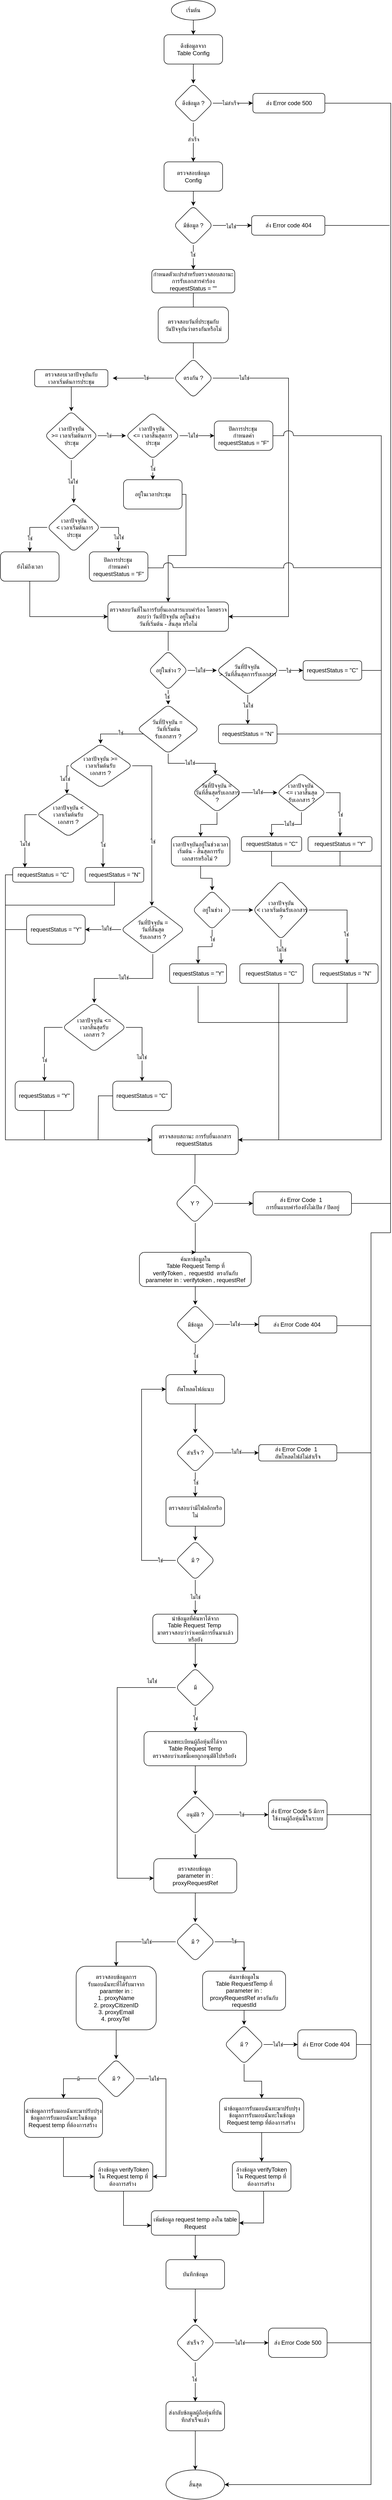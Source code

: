 <mxfile version="20.3.7" type="github" pages="2">
  <diagram id="RMdtWBDBzw_GRddQN0wl" name="หน้า-1">
    <mxGraphModel dx="875" dy="3418" grid="1" gridSize="10" guides="1" tooltips="1" connect="1" arrows="1" fold="1" page="1" pageScale="1" pageWidth="827" pageHeight="1169" math="0" shadow="0">
      <root>
        <mxCell id="0" />
        <mxCell id="1" parent="0" />
        <mxCell id="iMIa0NlYkXyvcr6dLn7D-653" value="" style="group" vertex="1" connectable="0" parent="1">
          <mxGeometry x="841" y="-2310" width="799" height="5110" as="geometry" />
        </mxCell>
        <mxCell id="iMIa0NlYkXyvcr6dLn7D-2" value="ค้นหาข้อมูลใน &lt;br&gt;Table Request Temp ที่ &lt;br&gt;verifyToken ,&amp;nbsp; requestId&amp;nbsp; ตรงกันกับ parameter in : verifytoken , requestRef" style="rounded=1;whiteSpace=wrap;html=1;" vertex="1" parent="iMIa0NlYkXyvcr6dLn7D-653">
          <mxGeometry x="284.5" y="2560" width="229" height="70" as="geometry" />
        </mxCell>
        <mxCell id="iMIa0NlYkXyvcr6dLn7D-4" value="มีข้อมูล" style="rhombus;whiteSpace=wrap;html=1;rounded=1;" vertex="1" parent="iMIa0NlYkXyvcr6dLn7D-653">
          <mxGeometry x="359" y="2667.5" width="80" height="80" as="geometry" />
        </mxCell>
        <mxCell id="iMIa0NlYkXyvcr6dLn7D-5" value="" style="edgeStyle=orthogonalEdgeStyle;rounded=0;orthogonalLoop=1;jettySize=auto;html=1;" edge="1" parent="iMIa0NlYkXyvcr6dLn7D-653" target="iMIa0NlYkXyvcr6dLn7D-4" source="iMIa0NlYkXyvcr6dLn7D-2">
          <mxGeometry relative="1" as="geometry">
            <mxPoint x="399.0" y="2627.5" as="sourcePoint" />
          </mxGeometry>
        </mxCell>
        <mxCell id="iMIa0NlYkXyvcr6dLn7D-114" style="edgeStyle=orthogonalEdgeStyle;rounded=0;orthogonalLoop=1;jettySize=auto;html=1;endArrow=none;endFill=0;" edge="1" parent="iMIa0NlYkXyvcr6dLn7D-653">
          <mxGeometry relative="1" as="geometry">
            <mxPoint x="759" y="2710" as="targetPoint" />
            <mxPoint x="689" y="2710" as="sourcePoint" />
            <Array as="points">
              <mxPoint x="759" y="2710" />
            </Array>
          </mxGeometry>
        </mxCell>
        <mxCell id="iMIa0NlYkXyvcr6dLn7D-6" value="ส่ง Error Code 404&amp;nbsp;" style="whiteSpace=wrap;html=1;rounded=1;" vertex="1" parent="iMIa0NlYkXyvcr6dLn7D-653">
          <mxGeometry x="529" y="2690" width="160" height="35" as="geometry" />
        </mxCell>
        <mxCell id="iMIa0NlYkXyvcr6dLn7D-7" value="" style="edgeStyle=orthogonalEdgeStyle;rounded=0;orthogonalLoop=1;jettySize=auto;html=1;" edge="1" parent="iMIa0NlYkXyvcr6dLn7D-653" source="iMIa0NlYkXyvcr6dLn7D-4" target="iMIa0NlYkXyvcr6dLn7D-6">
          <mxGeometry relative="1" as="geometry" />
        </mxCell>
        <mxCell id="iMIa0NlYkXyvcr6dLn7D-14" value="ไม่ใช่" style="edgeLabel;html=1;align=center;verticalAlign=middle;resizable=0;points=[];" vertex="1" connectable="0" parent="iMIa0NlYkXyvcr6dLn7D-7">
          <mxGeometry x="-0.099" y="1" relative="1" as="geometry">
            <mxPoint as="offset" />
          </mxGeometry>
        </mxCell>
        <mxCell id="iMIa0NlYkXyvcr6dLn7D-8" value="อัพโหลดไฟล์แนบ" style="whiteSpace=wrap;html=1;rounded=1;" vertex="1" parent="iMIa0NlYkXyvcr6dLn7D-653">
          <mxGeometry x="339" y="2810" width="120" height="60" as="geometry" />
        </mxCell>
        <mxCell id="iMIa0NlYkXyvcr6dLn7D-9" value="" style="edgeStyle=orthogonalEdgeStyle;rounded=0;orthogonalLoop=1;jettySize=auto;html=1;" edge="1" parent="iMIa0NlYkXyvcr6dLn7D-653" source="iMIa0NlYkXyvcr6dLn7D-4" target="iMIa0NlYkXyvcr6dLn7D-8">
          <mxGeometry relative="1" as="geometry" />
        </mxCell>
        <mxCell id="iMIa0NlYkXyvcr6dLn7D-15" value="ใช่" style="edgeLabel;html=1;align=center;verticalAlign=middle;resizable=0;points=[];" vertex="1" connectable="0" parent="iMIa0NlYkXyvcr6dLn7D-9">
          <mxGeometry x="-0.232" y="1" relative="1" as="geometry">
            <mxPoint as="offset" />
          </mxGeometry>
        </mxCell>
        <mxCell id="iMIa0NlYkXyvcr6dLn7D-17" value="สำเร็จ ?" style="rhombus;whiteSpace=wrap;html=1;rounded=1;" vertex="1" parent="iMIa0NlYkXyvcr6dLn7D-653">
          <mxGeometry x="359" y="2930" width="80" height="80" as="geometry" />
        </mxCell>
        <mxCell id="iMIa0NlYkXyvcr6dLn7D-18" value="" style="edgeStyle=orthogonalEdgeStyle;rounded=0;orthogonalLoop=1;jettySize=auto;html=1;" edge="1" parent="iMIa0NlYkXyvcr6dLn7D-653" source="iMIa0NlYkXyvcr6dLn7D-8" target="iMIa0NlYkXyvcr6dLn7D-17">
          <mxGeometry relative="1" as="geometry" />
        </mxCell>
        <mxCell id="iMIa0NlYkXyvcr6dLn7D-116" style="edgeStyle=orthogonalEdgeStyle;rounded=0;orthogonalLoop=1;jettySize=auto;html=1;entryX=0;entryY=0.5;entryDx=0;entryDy=0;exitX=0;exitY=0.5;exitDx=0;exitDy=0;" edge="1" parent="iMIa0NlYkXyvcr6dLn7D-653" source="iMIa0NlYkXyvcr6dLn7D-118" target="iMIa0NlYkXyvcr6dLn7D-8">
          <mxGeometry relative="1" as="geometry">
            <Array as="points">
              <mxPoint x="289" y="3190" />
              <mxPoint x="289" y="2840" />
            </Array>
          </mxGeometry>
        </mxCell>
        <mxCell id="iMIa0NlYkXyvcr6dLn7D-117" value="ใช่" style="edgeLabel;html=1;align=center;verticalAlign=middle;resizable=0;points=[];" vertex="1" connectable="0" parent="iMIa0NlYkXyvcr6dLn7D-116">
          <mxGeometry x="-0.805" relative="1" as="geometry">
            <mxPoint x="14" as="offset" />
          </mxGeometry>
        </mxCell>
        <mxCell id="iMIa0NlYkXyvcr6dLn7D-107" value="ตรวจสอบว่ามีไฟลอีกหรือไม่" style="whiteSpace=wrap;html=1;rounded=1;" vertex="1" parent="iMIa0NlYkXyvcr6dLn7D-653">
          <mxGeometry x="339" y="3060" width="120" height="60" as="geometry" />
        </mxCell>
        <mxCell id="iMIa0NlYkXyvcr6dLn7D-108" value="" style="edgeStyle=orthogonalEdgeStyle;rounded=0;orthogonalLoop=1;jettySize=auto;html=1;" edge="1" parent="iMIa0NlYkXyvcr6dLn7D-653" source="iMIa0NlYkXyvcr6dLn7D-17" target="iMIa0NlYkXyvcr6dLn7D-107">
          <mxGeometry relative="1" as="geometry" />
        </mxCell>
        <mxCell id="iMIa0NlYkXyvcr6dLn7D-113" value="ใช่" style="edgeLabel;html=1;align=center;verticalAlign=middle;resizable=0;points=[];" vertex="1" connectable="0" parent="iMIa0NlYkXyvcr6dLn7D-108">
          <mxGeometry x="-0.153" y="1" relative="1" as="geometry">
            <mxPoint as="offset" />
          </mxGeometry>
        </mxCell>
        <mxCell id="iMIa0NlYkXyvcr6dLn7D-115" style="edgeStyle=orthogonalEdgeStyle;rounded=0;orthogonalLoop=1;jettySize=auto;html=1;endArrow=none;endFill=0;" edge="1" parent="iMIa0NlYkXyvcr6dLn7D-653" source="iMIa0NlYkXyvcr6dLn7D-109">
          <mxGeometry relative="1" as="geometry">
            <mxPoint x="759" y="2970" as="targetPoint" />
          </mxGeometry>
        </mxCell>
        <mxCell id="iMIa0NlYkXyvcr6dLn7D-109" value="ส่ง Error Code&amp;nbsp;&lt;span style=&quot;white-space: pre;&quot;&gt;	&lt;/span&gt;1&amp;nbsp;&amp;nbsp;&lt;br&gt;อัพโหลดไฟล์ไม่สำเร็จ" style="whiteSpace=wrap;html=1;rounded=1;" vertex="1" parent="iMIa0NlYkXyvcr6dLn7D-653">
          <mxGeometry x="529" y="2953.25" width="160" height="33.5" as="geometry" />
        </mxCell>
        <mxCell id="iMIa0NlYkXyvcr6dLn7D-110" value="" style="edgeStyle=orthogonalEdgeStyle;rounded=0;orthogonalLoop=1;jettySize=auto;html=1;" edge="1" parent="iMIa0NlYkXyvcr6dLn7D-653" source="iMIa0NlYkXyvcr6dLn7D-17" target="iMIa0NlYkXyvcr6dLn7D-109">
          <mxGeometry relative="1" as="geometry" />
        </mxCell>
        <mxCell id="iMIa0NlYkXyvcr6dLn7D-112" value="ไม่ใช่" style="edgeLabel;html=1;align=center;verticalAlign=middle;resizable=0;points=[];" vertex="1" connectable="0" parent="iMIa0NlYkXyvcr6dLn7D-110">
          <mxGeometry x="-0.021" y="2" relative="1" as="geometry">
            <mxPoint as="offset" />
          </mxGeometry>
        </mxCell>
        <mxCell id="iMIa0NlYkXyvcr6dLn7D-118" value="มี ?" style="rhombus;whiteSpace=wrap;html=1;rounded=1;" vertex="1" parent="iMIa0NlYkXyvcr6dLn7D-653">
          <mxGeometry x="359" y="3150" width="80" height="80" as="geometry" />
        </mxCell>
        <mxCell id="iMIa0NlYkXyvcr6dLn7D-119" value="" style="edgeStyle=orthogonalEdgeStyle;rounded=0;orthogonalLoop=1;jettySize=auto;html=1;" edge="1" parent="iMIa0NlYkXyvcr6dLn7D-653" source="iMIa0NlYkXyvcr6dLn7D-107" target="iMIa0NlYkXyvcr6dLn7D-118">
          <mxGeometry relative="1" as="geometry" />
        </mxCell>
        <mxCell id="iMIa0NlYkXyvcr6dLn7D-122" value="นำข้อมูลที่ค้นหาได้จาก &lt;br&gt;Table Request Temp&amp;nbsp;&lt;br&gt;มาตรวจสอบว่าว่าเคยมีการยื่นมาเเล้วหรือยัง" style="whiteSpace=wrap;html=1;rounded=1;" vertex="1" parent="iMIa0NlYkXyvcr6dLn7D-653">
          <mxGeometry x="312" y="3300" width="174" height="60" as="geometry" />
        </mxCell>
        <mxCell id="iMIa0NlYkXyvcr6dLn7D-123" value="ไม่ใช่" style="edgeStyle=orthogonalEdgeStyle;rounded=0;orthogonalLoop=1;jettySize=auto;html=1;" edge="1" parent="iMIa0NlYkXyvcr6dLn7D-653" source="iMIa0NlYkXyvcr6dLn7D-118" target="iMIa0NlYkXyvcr6dLn7D-122">
          <mxGeometry relative="1" as="geometry" />
        </mxCell>
        <mxCell id="iMIa0NlYkXyvcr6dLn7D-134" value="มี" style="rhombus;whiteSpace=wrap;html=1;rounded=1;" vertex="1" parent="iMIa0NlYkXyvcr6dLn7D-653">
          <mxGeometry x="359" y="3410" width="80" height="80" as="geometry" />
        </mxCell>
        <mxCell id="iMIa0NlYkXyvcr6dLn7D-135" value="" style="edgeStyle=orthogonalEdgeStyle;rounded=0;orthogonalLoop=1;jettySize=auto;html=1;" edge="1" parent="iMIa0NlYkXyvcr6dLn7D-653" source="iMIa0NlYkXyvcr6dLn7D-122" target="iMIa0NlYkXyvcr6dLn7D-134">
          <mxGeometry relative="1" as="geometry" />
        </mxCell>
        <mxCell id="iMIa0NlYkXyvcr6dLn7D-136" value="นำเลขทะเบียนผู้ถือหุ้นที่ได้จาก &lt;br&gt;Table Request Temp&lt;br&gt;ตรวจสอบว่าเลขนี้เคยถูกอนุมัติไปหรือยัง&amp;nbsp;" style="whiteSpace=wrap;html=1;rounded=1;" vertex="1" parent="iMIa0NlYkXyvcr6dLn7D-653">
          <mxGeometry x="294" y="3540" width="210" height="70" as="geometry" />
        </mxCell>
        <mxCell id="iMIa0NlYkXyvcr6dLn7D-137" value="" style="edgeStyle=orthogonalEdgeStyle;rounded=0;orthogonalLoop=1;jettySize=auto;html=1;" edge="1" parent="iMIa0NlYkXyvcr6dLn7D-653" source="iMIa0NlYkXyvcr6dLn7D-134" target="iMIa0NlYkXyvcr6dLn7D-136">
          <mxGeometry relative="1" as="geometry" />
        </mxCell>
        <mxCell id="iMIa0NlYkXyvcr6dLn7D-138" value="ใช่" style="edgeLabel;html=1;align=center;verticalAlign=middle;resizable=0;points=[];" vertex="1" connectable="0" parent="iMIa0NlYkXyvcr6dLn7D-137">
          <mxGeometry x="-0.092" relative="1" as="geometry">
            <mxPoint as="offset" />
          </mxGeometry>
        </mxCell>
        <mxCell id="iMIa0NlYkXyvcr6dLn7D-141" value="อนุมัติ ?" style="rhombus;whiteSpace=wrap;html=1;rounded=1;" vertex="1" parent="iMIa0NlYkXyvcr6dLn7D-653">
          <mxGeometry x="359" y="3670" width="80" height="80" as="geometry" />
        </mxCell>
        <mxCell id="iMIa0NlYkXyvcr6dLn7D-142" value="" style="edgeStyle=orthogonalEdgeStyle;rounded=0;orthogonalLoop=1;jettySize=auto;html=1;" edge="1" parent="iMIa0NlYkXyvcr6dLn7D-653" source="iMIa0NlYkXyvcr6dLn7D-136" target="iMIa0NlYkXyvcr6dLn7D-141">
          <mxGeometry relative="1" as="geometry" />
        </mxCell>
        <mxCell id="iMIa0NlYkXyvcr6dLn7D-202" style="edgeStyle=orthogonalEdgeStyle;rounded=0;orthogonalLoop=1;jettySize=auto;html=1;endArrow=none;endFill=0;" edge="1" parent="iMIa0NlYkXyvcr6dLn7D-653" source="iMIa0NlYkXyvcr6dLn7D-145">
          <mxGeometry relative="1" as="geometry">
            <mxPoint x="759" y="3710" as="targetPoint" />
          </mxGeometry>
        </mxCell>
        <mxCell id="iMIa0NlYkXyvcr6dLn7D-145" value="ส่ง Error Code 5 มีการใช้งานผู้ถือหุ้นนี้ในระบบ" style="whiteSpace=wrap;html=1;rounded=1;" vertex="1" parent="iMIa0NlYkXyvcr6dLn7D-653">
          <mxGeometry x="549" y="3680" width="120" height="60" as="geometry" />
        </mxCell>
        <mxCell id="iMIa0NlYkXyvcr6dLn7D-146" value="ใช่" style="edgeStyle=orthogonalEdgeStyle;rounded=0;orthogonalLoop=1;jettySize=auto;html=1;" edge="1" parent="iMIa0NlYkXyvcr6dLn7D-653" source="iMIa0NlYkXyvcr6dLn7D-141" target="iMIa0NlYkXyvcr6dLn7D-145">
          <mxGeometry relative="1" as="geometry" />
        </mxCell>
        <mxCell id="iMIa0NlYkXyvcr6dLn7D-147" value="ตรวจสอบข้อมูล&amp;nbsp;&lt;br&gt;parameter in : proxyRequestRef" style="whiteSpace=wrap;html=1;rounded=1;" vertex="1" parent="iMIa0NlYkXyvcr6dLn7D-653">
          <mxGeometry x="314" y="3800" width="170" height="70" as="geometry" />
        </mxCell>
        <mxCell id="iMIa0NlYkXyvcr6dLn7D-148" value="" style="edgeStyle=orthogonalEdgeStyle;rounded=0;orthogonalLoop=1;jettySize=auto;html=1;" edge="1" parent="iMIa0NlYkXyvcr6dLn7D-653" source="iMIa0NlYkXyvcr6dLn7D-134" target="iMIa0NlYkXyvcr6dLn7D-147">
          <mxGeometry relative="1" as="geometry">
            <Array as="points">
              <mxPoint x="239" y="3450" />
              <mxPoint x="239" y="3840" />
            </Array>
          </mxGeometry>
        </mxCell>
        <mxCell id="iMIa0NlYkXyvcr6dLn7D-149" value="ไม่ใช่" style="edgeLabel;html=1;align=center;verticalAlign=middle;resizable=0;points=[];" vertex="1" connectable="0" parent="iMIa0NlYkXyvcr6dLn7D-148">
          <mxGeometry x="-0.025" y="-2" relative="1" as="geometry">
            <mxPoint x="73" y="-178" as="offset" />
          </mxGeometry>
        </mxCell>
        <mxCell id="iMIa0NlYkXyvcr6dLn7D-150" value="" style="edgeStyle=orthogonalEdgeStyle;rounded=0;orthogonalLoop=1;jettySize=auto;html=1;" edge="1" parent="iMIa0NlYkXyvcr6dLn7D-653" source="iMIa0NlYkXyvcr6dLn7D-141" target="iMIa0NlYkXyvcr6dLn7D-147">
          <mxGeometry relative="1" as="geometry" />
        </mxCell>
        <mxCell id="iMIa0NlYkXyvcr6dLn7D-151" value="มี ?" style="rhombus;whiteSpace=wrap;html=1;rounded=1;" vertex="1" parent="iMIa0NlYkXyvcr6dLn7D-653">
          <mxGeometry x="359" y="3930" width="80" height="80" as="geometry" />
        </mxCell>
        <mxCell id="iMIa0NlYkXyvcr6dLn7D-152" value="" style="edgeStyle=orthogonalEdgeStyle;rounded=0;orthogonalLoop=1;jettySize=auto;html=1;" edge="1" parent="iMIa0NlYkXyvcr6dLn7D-653" source="iMIa0NlYkXyvcr6dLn7D-147" target="iMIa0NlYkXyvcr6dLn7D-151">
          <mxGeometry relative="1" as="geometry" />
        </mxCell>
        <mxCell id="iMIa0NlYkXyvcr6dLn7D-153" value="ตรวจสอบข้อมูลการ&lt;br&gt;รับมอบฉันทะที่ได้รับมาจาก &lt;br&gt;paramter in :&lt;br&gt;&lt;span style=&quot;text-align: left;&quot;&gt;1. proxyName&lt;/span&gt;&lt;br style=&quot;text-align: left;&quot;&gt;&lt;span style=&quot;text-align: left;&quot;&gt;2. proxyCitizenID&lt;/span&gt;&lt;br style=&quot;text-align: left;&quot;&gt;&lt;span style=&quot;text-align: left;&quot;&gt;3. proxyEmail&lt;/span&gt;&lt;br style=&quot;text-align: left;&quot;&gt;&lt;span style=&quot;text-align: left;&quot;&gt;4. proxyTel&lt;/span&gt;&amp;nbsp;" style="whiteSpace=wrap;html=1;rounded=1;" vertex="1" parent="iMIa0NlYkXyvcr6dLn7D-653">
          <mxGeometry x="155" y="4020" width="164" height="130" as="geometry" />
        </mxCell>
        <mxCell id="iMIa0NlYkXyvcr6dLn7D-154" value="" style="edgeStyle=orthogonalEdgeStyle;rounded=0;orthogonalLoop=1;jettySize=auto;html=1;" edge="1" parent="iMIa0NlYkXyvcr6dLn7D-653" source="iMIa0NlYkXyvcr6dLn7D-151" target="iMIa0NlYkXyvcr6dLn7D-153">
          <mxGeometry relative="1" as="geometry" />
        </mxCell>
        <mxCell id="iMIa0NlYkXyvcr6dLn7D-156" value="ไม่ใช่" style="edgeLabel;html=1;align=center;verticalAlign=middle;resizable=0;points=[];" vertex="1" connectable="0" parent="iMIa0NlYkXyvcr6dLn7D-154">
          <mxGeometry x="-0.122" y="1" relative="1" as="geometry">
            <mxPoint x="15" y="-1" as="offset" />
          </mxGeometry>
        </mxCell>
        <mxCell id="iMIa0NlYkXyvcr6dLn7D-158" value="มี ?" style="rhombus;whiteSpace=wrap;html=1;rounded=1;" vertex="1" parent="iMIa0NlYkXyvcr6dLn7D-653">
          <mxGeometry x="197" y="4210" width="80" height="80" as="geometry" />
        </mxCell>
        <mxCell id="iMIa0NlYkXyvcr6dLn7D-159" value="" style="edgeStyle=orthogonalEdgeStyle;rounded=0;orthogonalLoop=1;jettySize=auto;html=1;" edge="1" parent="iMIa0NlYkXyvcr6dLn7D-653" source="iMIa0NlYkXyvcr6dLn7D-153" target="iMIa0NlYkXyvcr6dLn7D-158">
          <mxGeometry relative="1" as="geometry" />
        </mxCell>
        <mxCell id="iMIa0NlYkXyvcr6dLn7D-160" value="นำข้อมูลการรับมอบฉันทะมาปรับปรุงข้อมูลการรับมอบฉันทะในข้อมูล Request temp ที่ต้องการสร้าง&amp;nbsp;" style="whiteSpace=wrap;html=1;rounded=1;" vertex="1" parent="iMIa0NlYkXyvcr6dLn7D-653">
          <mxGeometry x="49" y="4290" width="160" height="80" as="geometry" />
        </mxCell>
        <mxCell id="iMIa0NlYkXyvcr6dLn7D-161" value="" style="edgeStyle=orthogonalEdgeStyle;rounded=0;orthogonalLoop=1;jettySize=auto;html=1;" edge="1" parent="iMIa0NlYkXyvcr6dLn7D-653" source="iMIa0NlYkXyvcr6dLn7D-158" target="iMIa0NlYkXyvcr6dLn7D-160">
          <mxGeometry relative="1" as="geometry">
            <Array as="points">
              <mxPoint x="129" y="4250" />
            </Array>
          </mxGeometry>
        </mxCell>
        <mxCell id="iMIa0NlYkXyvcr6dLn7D-162" value="มี" style="edgeLabel;html=1;align=center;verticalAlign=middle;resizable=0;points=[];" vertex="1" connectable="0" parent="iMIa0NlYkXyvcr6dLn7D-161">
          <mxGeometry x="-0.482" relative="1" as="geometry">
            <mxPoint x="-10" as="offset" />
          </mxGeometry>
        </mxCell>
        <mxCell id="iMIa0NlYkXyvcr6dLn7D-163" value="ค้นหาข้อมูลใน &lt;br&gt;Table RequestTemp ที่ &lt;br&gt;parameter in : proxyRequestRef ตรงกันกับ requestId" style="whiteSpace=wrap;html=1;rounded=1;" vertex="1" parent="iMIa0NlYkXyvcr6dLn7D-653">
          <mxGeometry x="414" y="4030" width="170" height="80" as="geometry" />
        </mxCell>
        <mxCell id="iMIa0NlYkXyvcr6dLn7D-164" value="" style="edgeStyle=orthogonalEdgeStyle;rounded=0;orthogonalLoop=1;jettySize=auto;html=1;" edge="1" parent="iMIa0NlYkXyvcr6dLn7D-653" source="iMIa0NlYkXyvcr6dLn7D-151" target="iMIa0NlYkXyvcr6dLn7D-163">
          <mxGeometry relative="1" as="geometry">
            <Array as="points">
              <mxPoint x="499" y="3970" />
            </Array>
          </mxGeometry>
        </mxCell>
        <mxCell id="iMIa0NlYkXyvcr6dLn7D-165" value="ใช่" style="edgeLabel;html=1;align=center;verticalAlign=middle;resizable=0;points=[];" vertex="1" connectable="0" parent="iMIa0NlYkXyvcr6dLn7D-164">
          <mxGeometry x="-0.356" y="-4" relative="1" as="geometry">
            <mxPoint y="-5" as="offset" />
          </mxGeometry>
        </mxCell>
        <mxCell id="iMIa0NlYkXyvcr6dLn7D-166" value="มี ?" style="rhombus;whiteSpace=wrap;html=1;rounded=1;" vertex="1" parent="iMIa0NlYkXyvcr6dLn7D-653">
          <mxGeometry x="459" y="4140" width="80" height="80" as="geometry" />
        </mxCell>
        <mxCell id="iMIa0NlYkXyvcr6dLn7D-167" value="" style="edgeStyle=orthogonalEdgeStyle;rounded=0;orthogonalLoop=1;jettySize=auto;html=1;" edge="1" parent="iMIa0NlYkXyvcr6dLn7D-653" source="iMIa0NlYkXyvcr6dLn7D-163" target="iMIa0NlYkXyvcr6dLn7D-166">
          <mxGeometry relative="1" as="geometry" />
        </mxCell>
        <mxCell id="iMIa0NlYkXyvcr6dLn7D-168" value="นำข้อมูลการรับมอบฉันทะมาปรับปรุงข้อมูลการรับมอบฉันทะในข้อมูล Request temp ที่ต้องการสร้าง&amp;nbsp;" style="whiteSpace=wrap;html=1;rounded=1;" vertex="1" parent="iMIa0NlYkXyvcr6dLn7D-653">
          <mxGeometry x="448.75" y="4290" width="172.5" height="70" as="geometry" />
        </mxCell>
        <mxCell id="iMIa0NlYkXyvcr6dLn7D-169" value="" style="edgeStyle=orthogonalEdgeStyle;rounded=0;orthogonalLoop=1;jettySize=auto;html=1;" edge="1" parent="iMIa0NlYkXyvcr6dLn7D-653" source="iMIa0NlYkXyvcr6dLn7D-166" target="iMIa0NlYkXyvcr6dLn7D-168">
          <mxGeometry relative="1" as="geometry" />
        </mxCell>
        <mxCell id="iMIa0NlYkXyvcr6dLn7D-204" style="edgeStyle=orthogonalEdgeStyle;rounded=0;orthogonalLoop=1;jettySize=auto;html=1;endArrow=none;endFill=0;exitX=1;exitY=0.5;exitDx=0;exitDy=0;" edge="1" parent="iMIa0NlYkXyvcr6dLn7D-653" source="iMIa0NlYkXyvcr6dLn7D-170">
          <mxGeometry relative="1" as="geometry">
            <mxPoint x="759" y="4180" as="targetPoint" />
            <mxPoint x="740.25" y="4180" as="sourcePoint" />
          </mxGeometry>
        </mxCell>
        <mxCell id="iMIa0NlYkXyvcr6dLn7D-170" value="ส่ง Error Code 404&amp;nbsp;" style="whiteSpace=wrap;html=1;rounded=1;" vertex="1" parent="iMIa0NlYkXyvcr6dLn7D-653">
          <mxGeometry x="609" y="4150" width="120" height="60" as="geometry" />
        </mxCell>
        <mxCell id="iMIa0NlYkXyvcr6dLn7D-171" value="" style="edgeStyle=orthogonalEdgeStyle;rounded=0;orthogonalLoop=1;jettySize=auto;html=1;" edge="1" parent="iMIa0NlYkXyvcr6dLn7D-653" source="iMIa0NlYkXyvcr6dLn7D-166" target="iMIa0NlYkXyvcr6dLn7D-170">
          <mxGeometry relative="1" as="geometry" />
        </mxCell>
        <mxCell id="iMIa0NlYkXyvcr6dLn7D-203" value="ไม่ใช่" style="edgeLabel;html=1;align=center;verticalAlign=middle;resizable=0;points=[];" vertex="1" connectable="0" parent="iMIa0NlYkXyvcr6dLn7D-171">
          <mxGeometry x="-0.166" relative="1" as="geometry">
            <mxPoint as="offset" />
          </mxGeometry>
        </mxCell>
        <mxCell id="iMIa0NlYkXyvcr6dLn7D-174" value="ล้างข้อมูล verifyToken ใน Request temp ที่ต้องการสร้าง&amp;nbsp;" style="whiteSpace=wrap;html=1;rounded=1;" vertex="1" parent="iMIa0NlYkXyvcr6dLn7D-653">
          <mxGeometry x="192" y="4420" width="120" height="60" as="geometry" />
        </mxCell>
        <mxCell id="iMIa0NlYkXyvcr6dLn7D-178" value="" style="edgeStyle=orthogonalEdgeStyle;rounded=0;orthogonalLoop=1;jettySize=auto;html=1;entryX=1;entryY=0.5;entryDx=0;entryDy=0;" edge="1" parent="iMIa0NlYkXyvcr6dLn7D-653" source="iMIa0NlYkXyvcr6dLn7D-158" target="iMIa0NlYkXyvcr6dLn7D-174">
          <mxGeometry relative="1" as="geometry">
            <mxPoint x="384" y="4400" as="targetPoint" />
            <Array as="points">
              <mxPoint x="339" y="4250" />
              <mxPoint x="339" y="4450" />
            </Array>
          </mxGeometry>
        </mxCell>
        <mxCell id="iMIa0NlYkXyvcr6dLn7D-180" value="ไม่ใช่" style="edgeLabel;html=1;align=center;verticalAlign=middle;resizable=0;points=[];" vertex="1" connectable="0" parent="iMIa0NlYkXyvcr6dLn7D-178">
          <mxGeometry x="-0.67" y="1" relative="1" as="geometry">
            <mxPoint x="-11" y="1" as="offset" />
          </mxGeometry>
        </mxCell>
        <mxCell id="iMIa0NlYkXyvcr6dLn7D-175" value="" style="edgeStyle=orthogonalEdgeStyle;rounded=0;orthogonalLoop=1;jettySize=auto;html=1;" edge="1" parent="iMIa0NlYkXyvcr6dLn7D-653" source="iMIa0NlYkXyvcr6dLn7D-160" target="iMIa0NlYkXyvcr6dLn7D-174">
          <mxGeometry relative="1" as="geometry">
            <Array as="points">
              <mxPoint x="129" y="4450" />
            </Array>
          </mxGeometry>
        </mxCell>
        <mxCell id="iMIa0NlYkXyvcr6dLn7D-184" value="ล้างข้อมูล verifyToken ใน Request temp ที่ต้องการสร้าง&amp;nbsp;" style="whiteSpace=wrap;html=1;rounded=1;" vertex="1" parent="iMIa0NlYkXyvcr6dLn7D-653">
          <mxGeometry x="475" y="4420" width="120" height="60" as="geometry" />
        </mxCell>
        <mxCell id="iMIa0NlYkXyvcr6dLn7D-185" value="" style="edgeStyle=orthogonalEdgeStyle;rounded=0;orthogonalLoop=1;jettySize=auto;html=1;" edge="1" parent="iMIa0NlYkXyvcr6dLn7D-653" source="iMIa0NlYkXyvcr6dLn7D-168" target="iMIa0NlYkXyvcr6dLn7D-184">
          <mxGeometry relative="1" as="geometry" />
        </mxCell>
        <mxCell id="iMIa0NlYkXyvcr6dLn7D-172" value="เพิ่มข้อมูล request temp ลงใน table Request" style="rounded=1;whiteSpace=wrap;html=1;" vertex="1" parent="iMIa0NlYkXyvcr6dLn7D-653">
          <mxGeometry x="309" y="4520" width="180" height="50" as="geometry" />
        </mxCell>
        <mxCell id="iMIa0NlYkXyvcr6dLn7D-176" style="edgeStyle=orthogonalEdgeStyle;rounded=0;orthogonalLoop=1;jettySize=auto;html=1;" edge="1" parent="iMIa0NlYkXyvcr6dLn7D-653" source="iMIa0NlYkXyvcr6dLn7D-174" target="iMIa0NlYkXyvcr6dLn7D-172">
          <mxGeometry relative="1" as="geometry">
            <mxPoint x="359.0" y="4550" as="targetPoint" />
            <Array as="points">
              <mxPoint x="252" y="4550" />
            </Array>
          </mxGeometry>
        </mxCell>
        <mxCell id="iMIa0NlYkXyvcr6dLn7D-182" style="edgeStyle=orthogonalEdgeStyle;rounded=0;orthogonalLoop=1;jettySize=auto;html=1;exitX=0.5;exitY=1;exitDx=0;exitDy=0;entryX=1;entryY=0.5;entryDx=0;entryDy=0;" edge="1" parent="iMIa0NlYkXyvcr6dLn7D-653" source="iMIa0NlYkXyvcr6dLn7D-184" target="iMIa0NlYkXyvcr6dLn7D-172">
          <mxGeometry relative="1" as="geometry">
            <mxPoint x="479" y="4550" as="targetPoint" />
            <Array as="points">
              <mxPoint x="539" y="4480" />
              <mxPoint x="539" y="4545" />
            </Array>
          </mxGeometry>
        </mxCell>
        <mxCell id="iMIa0NlYkXyvcr6dLn7D-186" value="บันทึกข้อมูล" style="whiteSpace=wrap;html=1;rounded=1;" vertex="1" parent="iMIa0NlYkXyvcr6dLn7D-653">
          <mxGeometry x="339" y="4620" width="120" height="60" as="geometry" />
        </mxCell>
        <mxCell id="iMIa0NlYkXyvcr6dLn7D-187" value="" style="edgeStyle=orthogonalEdgeStyle;rounded=0;orthogonalLoop=1;jettySize=auto;html=1;" edge="1" parent="iMIa0NlYkXyvcr6dLn7D-653" source="iMIa0NlYkXyvcr6dLn7D-172" target="iMIa0NlYkXyvcr6dLn7D-186">
          <mxGeometry relative="1" as="geometry" />
        </mxCell>
        <mxCell id="iMIa0NlYkXyvcr6dLn7D-188" value="สำเร็จ ?" style="rhombus;whiteSpace=wrap;html=1;rounded=1;" vertex="1" parent="iMIa0NlYkXyvcr6dLn7D-653">
          <mxGeometry x="359" y="4750" width="80" height="80" as="geometry" />
        </mxCell>
        <mxCell id="iMIa0NlYkXyvcr6dLn7D-189" value="" style="edgeStyle=orthogonalEdgeStyle;rounded=0;orthogonalLoop=1;jettySize=auto;html=1;" edge="1" parent="iMIa0NlYkXyvcr6dLn7D-653" source="iMIa0NlYkXyvcr6dLn7D-186" target="iMIa0NlYkXyvcr6dLn7D-188">
          <mxGeometry relative="1" as="geometry" />
        </mxCell>
        <mxCell id="iMIa0NlYkXyvcr6dLn7D-205" style="edgeStyle=orthogonalEdgeStyle;rounded=0;orthogonalLoop=1;jettySize=auto;html=1;endArrow=none;endFill=0;" edge="1" parent="iMIa0NlYkXyvcr6dLn7D-653" source="iMIa0NlYkXyvcr6dLn7D-190">
          <mxGeometry relative="1" as="geometry">
            <mxPoint x="759" y="4790" as="targetPoint" />
          </mxGeometry>
        </mxCell>
        <mxCell id="iMIa0NlYkXyvcr6dLn7D-190" value="ส่ง Error Code 500" style="whiteSpace=wrap;html=1;rounded=1;" vertex="1" parent="iMIa0NlYkXyvcr6dLn7D-653">
          <mxGeometry x="549" y="4760" width="120" height="60" as="geometry" />
        </mxCell>
        <mxCell id="iMIa0NlYkXyvcr6dLn7D-191" value="" style="edgeStyle=orthogonalEdgeStyle;rounded=0;orthogonalLoop=1;jettySize=auto;html=1;" edge="1" parent="iMIa0NlYkXyvcr6dLn7D-653" source="iMIa0NlYkXyvcr6dLn7D-188" target="iMIa0NlYkXyvcr6dLn7D-190">
          <mxGeometry relative="1" as="geometry" />
        </mxCell>
        <mxCell id="iMIa0NlYkXyvcr6dLn7D-193" value="ไม่ใช่" style="edgeLabel;html=1;align=center;verticalAlign=middle;resizable=0;points=[];" vertex="1" connectable="0" parent="iMIa0NlYkXyvcr6dLn7D-191">
          <mxGeometry x="-0.082" y="-3" relative="1" as="geometry">
            <mxPoint y="-3" as="offset" />
          </mxGeometry>
        </mxCell>
        <mxCell id="iMIa0NlYkXyvcr6dLn7D-196" value="ส่งกลับข้อมูลผู้ถือหุ้นที่บันทึกสำเร็จเเล้ว" style="whiteSpace=wrap;html=1;rounded=1;" vertex="1" parent="iMIa0NlYkXyvcr6dLn7D-653">
          <mxGeometry x="339" y="4910" width="120" height="60" as="geometry" />
        </mxCell>
        <mxCell id="iMIa0NlYkXyvcr6dLn7D-194" style="edgeStyle=orthogonalEdgeStyle;rounded=0;orthogonalLoop=1;jettySize=auto;html=1;" edge="1" parent="iMIa0NlYkXyvcr6dLn7D-653" source="iMIa0NlYkXyvcr6dLn7D-188" target="iMIa0NlYkXyvcr6dLn7D-196">
          <mxGeometry relative="1" as="geometry">
            <mxPoint x="399" y="4910" as="targetPoint" />
          </mxGeometry>
        </mxCell>
        <mxCell id="iMIa0NlYkXyvcr6dLn7D-195" value="ใช่" style="edgeLabel;html=1;align=center;verticalAlign=middle;resizable=0;points=[];" vertex="1" connectable="0" parent="iMIa0NlYkXyvcr6dLn7D-194">
          <mxGeometry x="-0.12" y="-2" relative="1" as="geometry">
            <mxPoint as="offset" />
          </mxGeometry>
        </mxCell>
        <mxCell id="iMIa0NlYkXyvcr6dLn7D-199" value="สิ้นสุด" style="ellipse;whiteSpace=wrap;html=1;rounded=1;" vertex="1" parent="iMIa0NlYkXyvcr6dLn7D-653">
          <mxGeometry x="339" y="5050" width="120" height="60" as="geometry" />
        </mxCell>
        <mxCell id="iMIa0NlYkXyvcr6dLn7D-192" style="edgeStyle=orthogonalEdgeStyle;rounded=0;orthogonalLoop=1;jettySize=auto;html=1;entryX=1;entryY=0.5;entryDx=0;entryDy=0;" edge="1" parent="iMIa0NlYkXyvcr6dLn7D-653" target="iMIa0NlYkXyvcr6dLn7D-199">
          <mxGeometry relative="1" as="geometry">
            <mxPoint x="779" y="4790" as="targetPoint" />
            <mxPoint x="759" y="2710" as="sourcePoint" />
            <Array as="points">
              <mxPoint x="759" y="4790" />
              <mxPoint x="759" y="5080" />
            </Array>
          </mxGeometry>
        </mxCell>
        <mxCell id="iMIa0NlYkXyvcr6dLn7D-200" value="" style="edgeStyle=orthogonalEdgeStyle;rounded=0;orthogonalLoop=1;jettySize=auto;html=1;" edge="1" parent="iMIa0NlYkXyvcr6dLn7D-653" source="iMIa0NlYkXyvcr6dLn7D-196" target="iMIa0NlYkXyvcr6dLn7D-199">
          <mxGeometry relative="1" as="geometry" />
        </mxCell>
        <mxCell id="iMIa0NlYkXyvcr6dLn7D-517" value="" style="edgeStyle=orthogonalEdgeStyle;rounded=0;orthogonalLoop=1;jettySize=auto;html=1;" edge="1" parent="iMIa0NlYkXyvcr6dLn7D-653" source="iMIa0NlYkXyvcr6dLn7D-519">
          <mxGeometry relative="1" as="geometry">
            <mxPoint x="230.0" y="772.34" as="targetPoint" />
          </mxGeometry>
        </mxCell>
        <mxCell id="iMIa0NlYkXyvcr6dLn7D-518" value="ใช่" style="edgeLabel;html=1;align=center;verticalAlign=middle;resizable=0;points=[];" vertex="1" connectable="0" parent="iMIa0NlYkXyvcr6dLn7D-517">
          <mxGeometry x="-0.089" y="-1" relative="1" as="geometry">
            <mxPoint as="offset" />
          </mxGeometry>
        </mxCell>
        <mxCell id="iMIa0NlYkXyvcr6dLn7D-519" value="ตรงกัน ?" style="rhombus;whiteSpace=wrap;html=1;rounded=1;" vertex="1" parent="iMIa0NlYkXyvcr6dLn7D-653">
          <mxGeometry x="355" y="732.34" width="80" height="80" as="geometry" />
        </mxCell>
        <mxCell id="iMIa0NlYkXyvcr6dLn7D-521" value="ตรวจสอบวันที่ในการรับยื่นเอกสารแบบคำร้อง โดยตรวจสอบว่า วันที่ปัจจุบัน อยู่ในช่วง&lt;br&gt;วันที่เริ่มต้น - สิ้นสุด หรือไม่" style="whiteSpace=wrap;html=1;rounded=1;" vertex="1" parent="iMIa0NlYkXyvcr6dLn7D-653">
          <mxGeometry x="220" y="1230" width="247" height="60" as="geometry" />
        </mxCell>
        <mxCell id="iMIa0NlYkXyvcr6dLn7D-522" value="ตรวจสอบเวลาปัจจุบันกับ&lt;br&gt;เวลาเริ่มต้นการประชุม" style="rounded=1;whiteSpace=wrap;html=1;" vertex="1" parent="iMIa0NlYkXyvcr6dLn7D-653">
          <mxGeometry x="70" y="754.84" width="150" height="35" as="geometry" />
        </mxCell>
        <mxCell id="iMIa0NlYkXyvcr6dLn7D-523" value="" style="edgeStyle=orthogonalEdgeStyle;rounded=0;orthogonalLoop=1;jettySize=auto;html=1;" edge="1" parent="iMIa0NlYkXyvcr6dLn7D-653" source="iMIa0NlYkXyvcr6dLn7D-522" target="iMIa0NlYkXyvcr6dLn7D-524">
          <mxGeometry relative="1" as="geometry" />
        </mxCell>
        <mxCell id="iMIa0NlYkXyvcr6dLn7D-524" value="เวลาปัจจุบัน &lt;br&gt;&amp;gt;= เวลาเริ่มต้นการประชุม" style="rhombus;whiteSpace=wrap;html=1;rounded=1;" vertex="1" parent="iMIa0NlYkXyvcr6dLn7D-653">
          <mxGeometry x="90.75" y="840" width="108.5" height="100" as="geometry" />
        </mxCell>
        <mxCell id="iMIa0NlYkXyvcr6dLn7D-525" value="เวลาปัจจุบัน &lt;br&gt;&amp;nbsp;&amp;lt; เวลาเริ่มต้นการประชุม" style="rhombus;whiteSpace=wrap;html=1;rounded=1;" vertex="1" parent="iMIa0NlYkXyvcr6dLn7D-653">
          <mxGeometry x="95.75" y="1027.5" width="108.5" height="100" as="geometry" />
        </mxCell>
        <mxCell id="iMIa0NlYkXyvcr6dLn7D-526" value="ไม่ใช่" style="edgeStyle=orthogonalEdgeStyle;rounded=0;orthogonalLoop=1;jettySize=auto;html=1;endArrow=classic;endFill=1;" edge="1" parent="iMIa0NlYkXyvcr6dLn7D-653" source="iMIa0NlYkXyvcr6dLn7D-524" target="iMIa0NlYkXyvcr6dLn7D-525">
          <mxGeometry relative="1" as="geometry" />
        </mxCell>
        <mxCell id="iMIa0NlYkXyvcr6dLn7D-527" style="edgeStyle=orthogonalEdgeStyle;rounded=0;orthogonalLoop=1;jettySize=auto;html=1;entryX=0;entryY=0.5;entryDx=0;entryDy=0;endArrow=classic;endFill=1;" edge="1" parent="iMIa0NlYkXyvcr6dLn7D-653" source="iMIa0NlYkXyvcr6dLn7D-528" target="iMIa0NlYkXyvcr6dLn7D-521">
          <mxGeometry relative="1" as="geometry">
            <Array as="points">
              <mxPoint x="60" y="1260" />
            </Array>
          </mxGeometry>
        </mxCell>
        <mxCell id="iMIa0NlYkXyvcr6dLn7D-528" value="ยังไม่ถึงเวลา" style="whiteSpace=wrap;html=1;rounded=1;" vertex="1" parent="iMIa0NlYkXyvcr6dLn7D-653">
          <mxGeometry y="1127.5" width="120" height="60" as="geometry" />
        </mxCell>
        <mxCell id="iMIa0NlYkXyvcr6dLn7D-529" value="" style="edgeStyle=orthogonalEdgeStyle;rounded=0;orthogonalLoop=1;jettySize=auto;html=1;endArrow=classic;endFill=1;" edge="1" parent="iMIa0NlYkXyvcr6dLn7D-653" source="iMIa0NlYkXyvcr6dLn7D-525" target="iMIa0NlYkXyvcr6dLn7D-528">
          <mxGeometry relative="1" as="geometry">
            <Array as="points">
              <mxPoint x="60" y="1078" />
            </Array>
          </mxGeometry>
        </mxCell>
        <mxCell id="iMIa0NlYkXyvcr6dLn7D-530" value="ใช่" style="edgeLabel;html=1;align=center;verticalAlign=middle;resizable=0;points=[];" vertex="1" connectable="0" parent="iMIa0NlYkXyvcr6dLn7D-529">
          <mxGeometry x="-0.23" y="-1" relative="1" as="geometry">
            <mxPoint x="-3" y="23" as="offset" />
          </mxGeometry>
        </mxCell>
        <mxCell id="iMIa0NlYkXyvcr6dLn7D-531" value="เวลาปัจจุบัน&amp;nbsp;&lt;br&gt;&amp;lt;= เวลาสิ้นสุดการประชุม" style="rhombus;whiteSpace=wrap;html=1;rounded=1;" vertex="1" parent="iMIa0NlYkXyvcr6dLn7D-653">
          <mxGeometry x="257" y="842.5" width="110" height="95" as="geometry" />
        </mxCell>
        <mxCell id="iMIa0NlYkXyvcr6dLn7D-532" value="" style="edgeStyle=orthogonalEdgeStyle;rounded=0;orthogonalLoop=1;jettySize=auto;html=1;endArrow=classic;endFill=1;entryX=0;entryY=0.5;entryDx=0;entryDy=0;" edge="1" parent="iMIa0NlYkXyvcr6dLn7D-653" source="iMIa0NlYkXyvcr6dLn7D-524" target="iMIa0NlYkXyvcr6dLn7D-531">
          <mxGeometry relative="1" as="geometry">
            <mxPoint x="262" y="897.5" as="targetPoint" />
          </mxGeometry>
        </mxCell>
        <mxCell id="iMIa0NlYkXyvcr6dLn7D-533" value="ใช่" style="edgeLabel;html=1;align=center;verticalAlign=middle;resizable=0;points=[];" vertex="1" connectable="0" parent="iMIa0NlYkXyvcr6dLn7D-532">
          <mxGeometry x="-0.23" y="2" relative="1" as="geometry">
            <mxPoint y="2" as="offset" />
          </mxGeometry>
        </mxCell>
        <mxCell id="iMIa0NlYkXyvcr6dLn7D-534" style="edgeStyle=orthogonalEdgeStyle;rounded=0;orthogonalLoop=1;jettySize=auto;html=1;entryX=0.5;entryY=0;entryDx=0;entryDy=0;endArrow=classic;endFill=1;exitX=1;exitY=0.5;exitDx=0;exitDy=0;" edge="1" parent="iMIa0NlYkXyvcr6dLn7D-653" source="iMIa0NlYkXyvcr6dLn7D-535" target="iMIa0NlYkXyvcr6dLn7D-521">
          <mxGeometry relative="1" as="geometry">
            <Array as="points">
              <mxPoint x="380" y="1010" />
              <mxPoint x="380" y="1135" />
              <mxPoint x="343" y="1135" />
            </Array>
          </mxGeometry>
        </mxCell>
        <mxCell id="iMIa0NlYkXyvcr6dLn7D-535" value="อยู่ในเวลาประชุม" style="whiteSpace=wrap;html=1;rounded=1;" vertex="1" parent="iMIa0NlYkXyvcr6dLn7D-653">
          <mxGeometry x="252" y="980" width="120" height="60" as="geometry" />
        </mxCell>
        <mxCell id="iMIa0NlYkXyvcr6dLn7D-536" value="" style="edgeStyle=orthogonalEdgeStyle;rounded=0;orthogonalLoop=1;jettySize=auto;html=1;endArrow=classic;endFill=1;" edge="1" parent="iMIa0NlYkXyvcr6dLn7D-653" source="iMIa0NlYkXyvcr6dLn7D-531" target="iMIa0NlYkXyvcr6dLn7D-535">
          <mxGeometry relative="1" as="geometry" />
        </mxCell>
        <mxCell id="iMIa0NlYkXyvcr6dLn7D-537" value="ใช่" style="edgeLabel;html=1;align=center;verticalAlign=middle;resizable=0;points=[];" vertex="1" connectable="0" parent="iMIa0NlYkXyvcr6dLn7D-536">
          <mxGeometry x="-0.024" y="2" relative="1" as="geometry">
            <mxPoint x="-2" as="offset" />
          </mxGeometry>
        </mxCell>
        <mxCell id="iMIa0NlYkXyvcr6dLn7D-538" value="ปิดการประชุม&amp;nbsp;&lt;br&gt;กำหนดค่า requestStatus = &quot;F&quot;" style="whiteSpace=wrap;html=1;rounded=1;" vertex="1" parent="iMIa0NlYkXyvcr6dLn7D-653">
          <mxGeometry x="438" y="860" width="120" height="60" as="geometry" />
        </mxCell>
        <mxCell id="iMIa0NlYkXyvcr6dLn7D-539" value="" style="edgeStyle=orthogonalEdgeStyle;rounded=0;orthogonalLoop=1;jettySize=auto;html=1;endArrow=classic;endFill=1;" edge="1" parent="iMIa0NlYkXyvcr6dLn7D-653" source="iMIa0NlYkXyvcr6dLn7D-531" target="iMIa0NlYkXyvcr6dLn7D-538">
          <mxGeometry relative="1" as="geometry" />
        </mxCell>
        <mxCell id="iMIa0NlYkXyvcr6dLn7D-540" value="ไม่ใช่" style="edgeLabel;html=1;align=center;verticalAlign=middle;resizable=0;points=[];" vertex="1" connectable="0" parent="iMIa0NlYkXyvcr6dLn7D-539">
          <mxGeometry x="-0.301" y="2" relative="1" as="geometry">
            <mxPoint x="2" y="2" as="offset" />
          </mxGeometry>
        </mxCell>
        <mxCell id="iMIa0NlYkXyvcr6dLn7D-541" value="ปิดการประชุม&amp;nbsp;&lt;br&gt;กำหนดค่า requestStatus = &quot;F&quot;" style="whiteSpace=wrap;html=1;rounded=1;" vertex="1" parent="iMIa0NlYkXyvcr6dLn7D-653">
          <mxGeometry x="182" y="1127.5" width="120" height="60" as="geometry" />
        </mxCell>
        <mxCell id="iMIa0NlYkXyvcr6dLn7D-542" value="" style="edgeStyle=orthogonalEdgeStyle;rounded=0;orthogonalLoop=1;jettySize=auto;html=1;endArrow=classic;endFill=1;entryX=0.5;entryY=0;entryDx=0;entryDy=0;" edge="1" parent="iMIa0NlYkXyvcr6dLn7D-653" source="iMIa0NlYkXyvcr6dLn7D-525" target="iMIa0NlYkXyvcr6dLn7D-541">
          <mxGeometry relative="1" as="geometry">
            <Array as="points">
              <mxPoint x="242" y="1077.5" />
            </Array>
          </mxGeometry>
        </mxCell>
        <mxCell id="iMIa0NlYkXyvcr6dLn7D-543" value="ไม่ใช่" style="edgeLabel;html=1;align=center;verticalAlign=middle;resizable=0;points=[];" vertex="1" connectable="0" parent="iMIa0NlYkXyvcr6dLn7D-542">
          <mxGeometry x="-0.65" y="3" relative="1" as="geometry">
            <mxPoint x="22" y="23" as="offset" />
          </mxGeometry>
        </mxCell>
        <mxCell id="iMIa0NlYkXyvcr6dLn7D-544" value="" style="shape=requiredInterface;html=1;verticalLabelPosition=bottom;sketch=0;direction=north;" vertex="1" parent="iMIa0NlYkXyvcr6dLn7D-653">
          <mxGeometry x="333.5" y="1150" width="20" height="10" as="geometry" />
        </mxCell>
        <mxCell id="iMIa0NlYkXyvcr6dLn7D-545" style="edgeStyle=orthogonalEdgeStyle;rounded=0;orthogonalLoop=1;jettySize=auto;html=1;endArrow=none;endFill=0;entryX=-0.021;entryY=0.02;entryDx=0;entryDy=0;entryPerimeter=0;" edge="1" parent="iMIa0NlYkXyvcr6dLn7D-653" source="iMIa0NlYkXyvcr6dLn7D-541" target="iMIa0NlYkXyvcr6dLn7D-544">
          <mxGeometry relative="1" as="geometry">
            <mxPoint x="330" y="1160" as="targetPoint" />
            <Array as="points">
              <mxPoint x="310" y="1160" />
            </Array>
          </mxGeometry>
        </mxCell>
        <mxCell id="iMIa0NlYkXyvcr6dLn7D-546" style="edgeStyle=orthogonalEdgeStyle;rounded=0;orthogonalLoop=1;jettySize=auto;html=1;endArrow=classic;endFill=1;" edge="1" parent="iMIa0NlYkXyvcr6dLn7D-653" target="iMIa0NlYkXyvcr6dLn7D-629">
          <mxGeometry relative="1" as="geometry">
            <mxPoint x="770" y="2340" as="targetPoint" />
            <mxPoint x="600" y="890" as="sourcePoint" />
            <Array as="points">
              <mxPoint x="780" y="890" />
              <mxPoint x="780" y="2330" />
            </Array>
          </mxGeometry>
        </mxCell>
        <mxCell id="iMIa0NlYkXyvcr6dLn7D-547" value="" style="shape=requiredInterface;html=1;verticalLabelPosition=bottom;sketch=0;direction=north;" vertex="1" parent="iMIa0NlYkXyvcr6dLn7D-653">
          <mxGeometry x="580" y="880" width="20" height="10" as="geometry" />
        </mxCell>
        <mxCell id="iMIa0NlYkXyvcr6dLn7D-548" value="" style="edgeStyle=orthogonalEdgeStyle;rounded=0;orthogonalLoop=1;jettySize=auto;html=1;startArrow=none;" edge="1" parent="iMIa0NlYkXyvcr6dLn7D-653" source="iMIa0NlYkXyvcr6dLn7D-547" target="iMIa0NlYkXyvcr6dLn7D-521">
          <mxGeometry relative="1" as="geometry">
            <mxPoint x="533.75" y="772.34" as="targetPoint" />
            <Array as="points">
              <mxPoint x="590" y="772" />
              <mxPoint x="590" y="1260" />
            </Array>
          </mxGeometry>
        </mxCell>
        <mxCell id="iMIa0NlYkXyvcr6dLn7D-549" value="" style="edgeStyle=orthogonalEdgeStyle;rounded=0;orthogonalLoop=1;jettySize=auto;html=1;endArrow=none;" edge="1" parent="iMIa0NlYkXyvcr6dLn7D-653" source="iMIa0NlYkXyvcr6dLn7D-519" target="iMIa0NlYkXyvcr6dLn7D-547">
          <mxGeometry relative="1" as="geometry">
            <mxPoint x="437.971" y="772.311" as="sourcePoint" />
            <mxPoint x="467" y="1260" as="targetPoint" />
            <Array as="points" />
          </mxGeometry>
        </mxCell>
        <mxCell id="iMIa0NlYkXyvcr6dLn7D-550" value="ไม่ใช่" style="edgeLabel;html=1;align=center;verticalAlign=middle;resizable=0;points=[];" vertex="1" connectable="0" parent="iMIa0NlYkXyvcr6dLn7D-549">
          <mxGeometry x="-0.515" y="1" relative="1" as="geometry">
            <mxPoint as="offset" />
          </mxGeometry>
        </mxCell>
        <mxCell id="iMIa0NlYkXyvcr6dLn7D-551" value="อยู่ในช่วง ?" style="rhombus;whiteSpace=wrap;html=1;rounded=1;" vertex="1" parent="iMIa0NlYkXyvcr6dLn7D-653">
          <mxGeometry x="303.5" y="1330" width="80" height="80" as="geometry" />
        </mxCell>
        <mxCell id="iMIa0NlYkXyvcr6dLn7D-552" style="edgeStyle=orthogonalEdgeStyle;rounded=0;orthogonalLoop=1;jettySize=auto;html=1;entryX=0.136;entryY=0.009;entryDx=0;entryDy=0;entryPerimeter=0;endArrow=none;endFill=0;" edge="1" parent="iMIa0NlYkXyvcr6dLn7D-653" source="iMIa0NlYkXyvcr6dLn7D-538" target="iMIa0NlYkXyvcr6dLn7D-547">
          <mxGeometry relative="1" as="geometry">
            <Array as="points">
              <mxPoint x="580" y="890" />
            </Array>
          </mxGeometry>
        </mxCell>
        <mxCell id="iMIa0NlYkXyvcr6dLn7D-553" value="" style="edgeStyle=orthogonalEdgeStyle;rounded=0;orthogonalLoop=1;jettySize=auto;html=1;endArrow=none;endFill=0;" edge="1" parent="iMIa0NlYkXyvcr6dLn7D-653" source="iMIa0NlYkXyvcr6dLn7D-521" target="iMIa0NlYkXyvcr6dLn7D-551">
          <mxGeometry relative="1" as="geometry" />
        </mxCell>
        <mxCell id="iMIa0NlYkXyvcr6dLn7D-554" value="วันที่ปัจจุบัน&amp;nbsp;&lt;br&gt;&amp;gt; วันที่สิ้นสุดการรับเอกสาร" style="rhombus;whiteSpace=wrap;html=1;rounded=1;" vertex="1" parent="iMIa0NlYkXyvcr6dLn7D-653">
          <mxGeometry x="443" y="1320" width="127" height="100" as="geometry" />
        </mxCell>
        <mxCell id="iMIa0NlYkXyvcr6dLn7D-555" value="" style="edgeStyle=orthogonalEdgeStyle;rounded=0;orthogonalLoop=1;jettySize=auto;html=1;endArrow=classic;endFill=1;" edge="1" parent="iMIa0NlYkXyvcr6dLn7D-653" source="iMIa0NlYkXyvcr6dLn7D-551" target="iMIa0NlYkXyvcr6dLn7D-554">
          <mxGeometry relative="1" as="geometry" />
        </mxCell>
        <mxCell id="iMIa0NlYkXyvcr6dLn7D-556" value="ไม่ใช่" style="edgeLabel;html=1;align=center;verticalAlign=middle;resizable=0;points=[];" vertex="1" connectable="0" parent="iMIa0NlYkXyvcr6dLn7D-555">
          <mxGeometry x="-0.176" y="-3" relative="1" as="geometry">
            <mxPoint x="1" y="-3" as="offset" />
          </mxGeometry>
        </mxCell>
        <mxCell id="iMIa0NlYkXyvcr6dLn7D-557" style="edgeStyle=orthogonalEdgeStyle;rounded=0;orthogonalLoop=1;jettySize=auto;html=1;endArrow=none;endFill=0;" edge="1" parent="iMIa0NlYkXyvcr6dLn7D-653" source="iMIa0NlYkXyvcr6dLn7D-558">
          <mxGeometry relative="1" as="geometry">
            <mxPoint x="780" y="1370" as="targetPoint" />
          </mxGeometry>
        </mxCell>
        <mxCell id="iMIa0NlYkXyvcr6dLn7D-558" value="requestStatus = &quot;C&quot;" style="whiteSpace=wrap;html=1;rounded=1;" vertex="1" parent="iMIa0NlYkXyvcr6dLn7D-653">
          <mxGeometry x="620" y="1350" width="120" height="40" as="geometry" />
        </mxCell>
        <mxCell id="iMIa0NlYkXyvcr6dLn7D-559" value="" style="edgeStyle=orthogonalEdgeStyle;rounded=0;orthogonalLoop=1;jettySize=auto;html=1;endArrow=classic;endFill=1;" edge="1" parent="iMIa0NlYkXyvcr6dLn7D-653" source="iMIa0NlYkXyvcr6dLn7D-554" target="iMIa0NlYkXyvcr6dLn7D-558">
          <mxGeometry relative="1" as="geometry" />
        </mxCell>
        <mxCell id="iMIa0NlYkXyvcr6dLn7D-560" value="ใช่" style="edgeLabel;html=1;align=center;verticalAlign=middle;resizable=0;points=[];" vertex="1" connectable="0" parent="iMIa0NlYkXyvcr6dLn7D-559">
          <mxGeometry x="-0.193" y="-1" relative="1" as="geometry">
            <mxPoint as="offset" />
          </mxGeometry>
        </mxCell>
        <mxCell id="iMIa0NlYkXyvcr6dLn7D-561" style="edgeStyle=orthogonalEdgeStyle;rounded=0;orthogonalLoop=1;jettySize=auto;html=1;endArrow=none;endFill=0;" edge="1" parent="iMIa0NlYkXyvcr6dLn7D-653" source="iMIa0NlYkXyvcr6dLn7D-562">
          <mxGeometry relative="1" as="geometry">
            <mxPoint x="780" y="1500" as="targetPoint" />
          </mxGeometry>
        </mxCell>
        <mxCell id="iMIa0NlYkXyvcr6dLn7D-562" value="requestStatus = &quot;N&quot;" style="whiteSpace=wrap;html=1;rounded=1;" vertex="1" parent="iMIa0NlYkXyvcr6dLn7D-653">
          <mxGeometry x="446.5" y="1480" width="120" height="40" as="geometry" />
        </mxCell>
        <mxCell id="iMIa0NlYkXyvcr6dLn7D-563" value="วันที่ปัจจุบัน =&amp;nbsp;&lt;br&gt;วันที่เริ่มต้น&lt;br&gt;รับเอกสาร ?" style="rhombus;whiteSpace=wrap;html=1;rounded=1;" vertex="1" parent="iMIa0NlYkXyvcr6dLn7D-653">
          <mxGeometry x="280.25" y="1440" width="126.5" height="100" as="geometry" />
        </mxCell>
        <mxCell id="iMIa0NlYkXyvcr6dLn7D-564" value="" style="edgeStyle=orthogonalEdgeStyle;rounded=0;orthogonalLoop=1;jettySize=auto;html=1;endArrow=classic;endFill=1;" edge="1" parent="iMIa0NlYkXyvcr6dLn7D-653" source="iMIa0NlYkXyvcr6dLn7D-554" target="iMIa0NlYkXyvcr6dLn7D-562">
          <mxGeometry relative="1" as="geometry" />
        </mxCell>
        <mxCell id="iMIa0NlYkXyvcr6dLn7D-565" value="ไม่ใช่" style="edgeLabel;html=1;align=center;verticalAlign=middle;resizable=0;points=[];" vertex="1" connectable="0" parent="iMIa0NlYkXyvcr6dLn7D-564">
          <mxGeometry x="-0.269" relative="1" as="geometry">
            <mxPoint as="offset" />
          </mxGeometry>
        </mxCell>
        <mxCell id="iMIa0NlYkXyvcr6dLn7D-566" value="" style="edgeStyle=orthogonalEdgeStyle;rounded=0;orthogonalLoop=1;jettySize=auto;html=1;endArrow=classic;endFill=1;" edge="1" parent="iMIa0NlYkXyvcr6dLn7D-653" source="iMIa0NlYkXyvcr6dLn7D-551" target="iMIa0NlYkXyvcr6dLn7D-563">
          <mxGeometry relative="1" as="geometry" />
        </mxCell>
        <mxCell id="iMIa0NlYkXyvcr6dLn7D-567" value="ใช่" style="edgeLabel;html=1;align=center;verticalAlign=middle;resizable=0;points=[];" vertex="1" connectable="0" parent="iMIa0NlYkXyvcr6dLn7D-566">
          <mxGeometry x="0.076" y="2" relative="1" as="geometry">
            <mxPoint x="-5" y="-2" as="offset" />
          </mxGeometry>
        </mxCell>
        <mxCell id="iMIa0NlYkXyvcr6dLn7D-568" value="เวลาปัจจุบัน &amp;gt;= &lt;br&gt;เวลาเริ่มต้นรับ&lt;br&gt;เอกสาร ?" style="rhombus;whiteSpace=wrap;html=1;rounded=1;" vertex="1" parent="iMIa0NlYkXyvcr6dLn7D-653">
          <mxGeometry x="140" y="1520" width="130" height="90" as="geometry" />
        </mxCell>
        <mxCell id="iMIa0NlYkXyvcr6dLn7D-569" value="" style="edgeStyle=orthogonalEdgeStyle;rounded=0;orthogonalLoop=1;jettySize=auto;html=1;endArrow=classic;endFill=1;" edge="1" parent="iMIa0NlYkXyvcr6dLn7D-653" source="iMIa0NlYkXyvcr6dLn7D-563" target="iMIa0NlYkXyvcr6dLn7D-568">
          <mxGeometry relative="1" as="geometry">
            <Array as="points">
              <mxPoint x="205" y="1500" />
            </Array>
          </mxGeometry>
        </mxCell>
        <mxCell id="iMIa0NlYkXyvcr6dLn7D-570" value="ใช่" style="edgeLabel;html=1;align=center;verticalAlign=middle;resizable=0;points=[];" vertex="1" connectable="0" parent="iMIa0NlYkXyvcr6dLn7D-569">
          <mxGeometry x="-0.122" y="-2" relative="1" as="geometry">
            <mxPoint as="offset" />
          </mxGeometry>
        </mxCell>
        <mxCell id="iMIa0NlYkXyvcr6dLn7D-571" value="เวลาปัจจุบัน &amp;lt;&lt;br&gt;เวลาเริ่มต้นรับ&lt;br&gt;เอกสาร ?" style="rhombus;whiteSpace=wrap;html=1;rounded=1;" vertex="1" parent="iMIa0NlYkXyvcr6dLn7D-653">
          <mxGeometry x="74.25" y="1620" width="130" height="90" as="geometry" />
        </mxCell>
        <mxCell id="iMIa0NlYkXyvcr6dLn7D-572" value="" style="edgeStyle=orthogonalEdgeStyle;rounded=0;orthogonalLoop=1;jettySize=auto;html=1;endArrow=classic;endFill=1;" edge="1" parent="iMIa0NlYkXyvcr6dLn7D-653" source="iMIa0NlYkXyvcr6dLn7D-568" target="iMIa0NlYkXyvcr6dLn7D-571">
          <mxGeometry relative="1" as="geometry">
            <Array as="points">
              <mxPoint x="136" y="1565" />
            </Array>
          </mxGeometry>
        </mxCell>
        <mxCell id="iMIa0NlYkXyvcr6dLn7D-573" value="ไม่ใช่" style="edgeLabel;html=1;align=center;verticalAlign=middle;resizable=0;points=[];" vertex="1" connectable="0" parent="iMIa0NlYkXyvcr6dLn7D-572">
          <mxGeometry x="-0.004" y="-4" relative="1" as="geometry">
            <mxPoint as="offset" />
          </mxGeometry>
        </mxCell>
        <mxCell id="iMIa0NlYkXyvcr6dLn7D-574" value="requestStatus = &quot;C&quot;" style="whiteSpace=wrap;html=1;rounded=1;" vertex="1" parent="iMIa0NlYkXyvcr6dLn7D-653">
          <mxGeometry x="25" y="1773" width="125" height="30" as="geometry" />
        </mxCell>
        <mxCell id="iMIa0NlYkXyvcr6dLn7D-575" value="" style="edgeStyle=orthogonalEdgeStyle;rounded=0;orthogonalLoop=1;jettySize=auto;html=1;endArrow=classic;endFill=1;" edge="1" parent="iMIa0NlYkXyvcr6dLn7D-653" source="iMIa0NlYkXyvcr6dLn7D-571" target="iMIa0NlYkXyvcr6dLn7D-574">
          <mxGeometry relative="1" as="geometry">
            <Array as="points">
              <mxPoint x="50" y="1665" />
            </Array>
          </mxGeometry>
        </mxCell>
        <mxCell id="iMIa0NlYkXyvcr6dLn7D-576" value="ไม่ใช่" style="edgeLabel;html=1;align=center;verticalAlign=middle;resizable=0;points=[];" vertex="1" connectable="0" parent="iMIa0NlYkXyvcr6dLn7D-575">
          <mxGeometry x="0.026" relative="1" as="geometry">
            <mxPoint y="16" as="offset" />
          </mxGeometry>
        </mxCell>
        <mxCell id="iMIa0NlYkXyvcr6dLn7D-577" value="วันที่ปัจจุบัน =&amp;nbsp;&lt;br&gt;วันที่สิ้นสุดรับเอกสาร ?" style="rhombus;whiteSpace=wrap;html=1;rounded=1;" vertex="1" parent="iMIa0NlYkXyvcr6dLn7D-653">
          <mxGeometry x="393.5" y="1580" width="100" height="80" as="geometry" />
        </mxCell>
        <mxCell id="iMIa0NlYkXyvcr6dLn7D-578" value="" style="edgeStyle=orthogonalEdgeStyle;rounded=0;orthogonalLoop=1;jettySize=auto;html=1;endArrow=classic;endFill=1;" edge="1" parent="iMIa0NlYkXyvcr6dLn7D-653" source="iMIa0NlYkXyvcr6dLn7D-563" target="iMIa0NlYkXyvcr6dLn7D-577">
          <mxGeometry relative="1" as="geometry">
            <Array as="points">
              <mxPoint x="344" y="1560" />
              <mxPoint x="440" y="1560" />
            </Array>
          </mxGeometry>
        </mxCell>
        <mxCell id="iMIa0NlYkXyvcr6dLn7D-579" value="ไม่ใช่" style="edgeLabel;html=1;align=center;verticalAlign=middle;resizable=0;points=[];" vertex="1" connectable="0" parent="iMIa0NlYkXyvcr6dLn7D-578">
          <mxGeometry x="-0.084" y="1" relative="1" as="geometry">
            <mxPoint as="offset" />
          </mxGeometry>
        </mxCell>
        <mxCell id="iMIa0NlYkXyvcr6dLn7D-580" value="" style="edgeStyle=orthogonalEdgeStyle;rounded=0;orthogonalLoop=1;jettySize=auto;html=1;endArrow=classic;endFill=1;entryX=0;entryY=0.5;entryDx=0;entryDy=0;" edge="1" parent="iMIa0NlYkXyvcr6dLn7D-653" source="iMIa0NlYkXyvcr6dLn7D-577">
          <mxGeometry relative="1" as="geometry">
            <mxPoint x="567.0" y="1620" as="targetPoint" />
            <Array as="points">
              <mxPoint x="560" y="1620" />
              <mxPoint x="560" y="1620" />
            </Array>
          </mxGeometry>
        </mxCell>
        <mxCell id="iMIa0NlYkXyvcr6dLn7D-581" value="ไม่ใช่" style="edgeLabel;html=1;align=center;verticalAlign=middle;resizable=0;points=[];" vertex="1" connectable="0" parent="iMIa0NlYkXyvcr6dLn7D-580">
          <mxGeometry x="-0.092" y="1" relative="1" as="geometry">
            <mxPoint as="offset" />
          </mxGeometry>
        </mxCell>
        <mxCell id="iMIa0NlYkXyvcr6dLn7D-582" style="edgeStyle=orthogonalEdgeStyle;rounded=0;orthogonalLoop=1;jettySize=auto;html=1;endArrow=none;endFill=0;" edge="1" parent="iMIa0NlYkXyvcr6dLn7D-653" source="iMIa0NlYkXyvcr6dLn7D-583">
          <mxGeometry relative="1" as="geometry">
            <mxPoint x="10.0" y="1850" as="targetPoint" />
            <Array as="points">
              <mxPoint x="233" y="1850" />
            </Array>
          </mxGeometry>
        </mxCell>
        <mxCell id="iMIa0NlYkXyvcr6dLn7D-583" value="requestStatus = &quot;N&quot;" style="whiteSpace=wrap;html=1;rounded=1;" vertex="1" parent="iMIa0NlYkXyvcr6dLn7D-653">
          <mxGeometry x="173.5" y="1773" width="120" height="30" as="geometry" />
        </mxCell>
        <mxCell id="iMIa0NlYkXyvcr6dLn7D-584" value="" style="edgeStyle=orthogonalEdgeStyle;rounded=0;orthogonalLoop=1;jettySize=auto;html=1;endArrow=classic;endFill=1;exitX=0.985;exitY=0.5;exitDx=0;exitDy=0;exitPerimeter=0;" edge="1" parent="iMIa0NlYkXyvcr6dLn7D-653" source="iMIa0NlYkXyvcr6dLn7D-571" target="iMIa0NlYkXyvcr6dLn7D-583">
          <mxGeometry relative="1" as="geometry">
            <Array as="points">
              <mxPoint x="210" y="1665" />
            </Array>
          </mxGeometry>
        </mxCell>
        <mxCell id="iMIa0NlYkXyvcr6dLn7D-585" value="ใช่" style="edgeLabel;html=1;align=center;verticalAlign=middle;resizable=0;points=[];" vertex="1" connectable="0" parent="iMIa0NlYkXyvcr6dLn7D-584">
          <mxGeometry x="0.192" relative="1" as="geometry">
            <mxPoint as="offset" />
          </mxGeometry>
        </mxCell>
        <mxCell id="iMIa0NlYkXyvcr6dLn7D-586" value="เวลาปัจจุบัน&amp;nbsp;&lt;br&gt;&amp;lt;= เวลาสิ้นสุด&lt;br&gt;รับเอกสาร ?" style="rhombus;whiteSpace=wrap;html=1;rounded=1;" vertex="1" parent="iMIa0NlYkXyvcr6dLn7D-653">
          <mxGeometry x="566.5" y="1580" width="100" height="80" as="geometry" />
        </mxCell>
        <mxCell id="iMIa0NlYkXyvcr6dLn7D-587" style="edgeStyle=orthogonalEdgeStyle;rounded=0;orthogonalLoop=1;jettySize=auto;html=1;endArrow=none;endFill=0;" edge="1" parent="iMIa0NlYkXyvcr6dLn7D-653" source="iMIa0NlYkXyvcr6dLn7D-588">
          <mxGeometry relative="1" as="geometry">
            <mxPoint x="700" y="1770" as="targetPoint" />
            <Array as="points">
              <mxPoint x="555" y="1770" />
            </Array>
          </mxGeometry>
        </mxCell>
        <mxCell id="iMIa0NlYkXyvcr6dLn7D-588" value="requestStatus = &quot;C&quot;" style="whiteSpace=wrap;html=1;rounded=1;" vertex="1" parent="iMIa0NlYkXyvcr6dLn7D-653">
          <mxGeometry x="493.5" y="1710" width="123.5" height="30" as="geometry" />
        </mxCell>
        <mxCell id="iMIa0NlYkXyvcr6dLn7D-589" value="" style="edgeStyle=orthogonalEdgeStyle;rounded=0;orthogonalLoop=1;jettySize=auto;html=1;endArrow=classic;endFill=1;" edge="1" parent="iMIa0NlYkXyvcr6dLn7D-653" source="iMIa0NlYkXyvcr6dLn7D-586" target="iMIa0NlYkXyvcr6dLn7D-588">
          <mxGeometry relative="1" as="geometry" />
        </mxCell>
        <mxCell id="iMIa0NlYkXyvcr6dLn7D-590" value="ไม่ใช่" style="edgeLabel;html=1;align=center;verticalAlign=middle;resizable=0;points=[];" vertex="1" connectable="0" parent="iMIa0NlYkXyvcr6dLn7D-589">
          <mxGeometry x="-0.355" y="-1" relative="1" as="geometry">
            <mxPoint x="-15" as="offset" />
          </mxGeometry>
        </mxCell>
        <mxCell id="iMIa0NlYkXyvcr6dLn7D-591" style="edgeStyle=orthogonalEdgeStyle;rounded=0;orthogonalLoop=1;jettySize=auto;html=1;endArrow=none;endFill=0;" edge="1" parent="iMIa0NlYkXyvcr6dLn7D-653" source="iMIa0NlYkXyvcr6dLn7D-592">
          <mxGeometry relative="1" as="geometry">
            <mxPoint x="780" y="1770" as="targetPoint" />
            <Array as="points">
              <mxPoint x="696" y="1770" />
            </Array>
          </mxGeometry>
        </mxCell>
        <mxCell id="iMIa0NlYkXyvcr6dLn7D-592" value="requestStatus = &quot;Y&quot;" style="whiteSpace=wrap;html=1;rounded=1;" vertex="1" parent="iMIa0NlYkXyvcr6dLn7D-653">
          <mxGeometry x="630" y="1710" width="131" height="30" as="geometry" />
        </mxCell>
        <mxCell id="iMIa0NlYkXyvcr6dLn7D-593" value="" style="edgeStyle=orthogonalEdgeStyle;rounded=0;orthogonalLoop=1;jettySize=auto;html=1;endArrow=classic;endFill=1;entryX=0.5;entryY=0;entryDx=0;entryDy=0;" edge="1" parent="iMIa0NlYkXyvcr6dLn7D-653" source="iMIa0NlYkXyvcr6dLn7D-586" target="iMIa0NlYkXyvcr6dLn7D-592">
          <mxGeometry relative="1" as="geometry">
            <Array as="points">
              <mxPoint x="696" y="1620" />
            </Array>
          </mxGeometry>
        </mxCell>
        <mxCell id="iMIa0NlYkXyvcr6dLn7D-594" value="ใช่" style="edgeLabel;html=1;align=center;verticalAlign=middle;resizable=0;points=[];" vertex="1" connectable="0" parent="iMIa0NlYkXyvcr6dLn7D-593">
          <mxGeometry x="0.038" relative="1" as="geometry">
            <mxPoint y="12" as="offset" />
          </mxGeometry>
        </mxCell>
        <mxCell id="iMIa0NlYkXyvcr6dLn7D-595" value="วันที่ปัจจุบัน =&lt;br&gt;วันที่สิ้นสุด&lt;br&gt;รับเอกสาร ?" style="rhombus;whiteSpace=wrap;html=1;rounded=1;" vertex="1" parent="iMIa0NlYkXyvcr6dLn7D-653">
          <mxGeometry x="247" y="1850" width="130" height="100" as="geometry" />
        </mxCell>
        <mxCell id="iMIa0NlYkXyvcr6dLn7D-596" value="" style="edgeStyle=orthogonalEdgeStyle;rounded=0;orthogonalLoop=1;jettySize=auto;html=1;endArrow=classic;endFill=1;" edge="1" parent="iMIa0NlYkXyvcr6dLn7D-653" source="iMIa0NlYkXyvcr6dLn7D-568" target="iMIa0NlYkXyvcr6dLn7D-595">
          <mxGeometry relative="1" as="geometry">
            <Array as="points">
              <mxPoint x="310" y="1565" />
            </Array>
          </mxGeometry>
        </mxCell>
        <mxCell id="iMIa0NlYkXyvcr6dLn7D-597" value="ใช่" style="edgeLabel;html=1;align=center;verticalAlign=middle;resizable=0;points=[];" vertex="1" connectable="0" parent="iMIa0NlYkXyvcr6dLn7D-596">
          <mxGeometry x="-0.191" y="3" relative="1" as="geometry">
            <mxPoint x="-1" y="63" as="offset" />
          </mxGeometry>
        </mxCell>
        <mxCell id="iMIa0NlYkXyvcr6dLn7D-598" value="เวลาปัจจุบัน &amp;lt;=&lt;br&gt;เวลาสิ้นสุดรับ&lt;br&gt;เอกสาร ?" style="rhombus;whiteSpace=wrap;html=1;rounded=1;" vertex="1" parent="iMIa0NlYkXyvcr6dLn7D-653">
          <mxGeometry x="127" y="2050" width="130" height="100" as="geometry" />
        </mxCell>
        <mxCell id="iMIa0NlYkXyvcr6dLn7D-599" value="" style="edgeStyle=orthogonalEdgeStyle;rounded=0;orthogonalLoop=1;jettySize=auto;html=1;endArrow=classic;endFill=1;" edge="1" parent="iMIa0NlYkXyvcr6dLn7D-653" source="iMIa0NlYkXyvcr6dLn7D-595" target="iMIa0NlYkXyvcr6dLn7D-598">
          <mxGeometry relative="1" as="geometry" />
        </mxCell>
        <mxCell id="iMIa0NlYkXyvcr6dLn7D-600" value="ไม่ใช่" style="edgeLabel;html=1;align=center;verticalAlign=middle;resizable=0;points=[];" vertex="1" connectable="0" parent="iMIa0NlYkXyvcr6dLn7D-599">
          <mxGeometry x="0.015" y="-2" relative="1" as="geometry">
            <mxPoint x="1" as="offset" />
          </mxGeometry>
        </mxCell>
        <mxCell id="iMIa0NlYkXyvcr6dLn7D-601" style="edgeStyle=orthogonalEdgeStyle;rounded=0;orthogonalLoop=1;jettySize=auto;html=1;endArrow=none;endFill=0;" edge="1" parent="iMIa0NlYkXyvcr6dLn7D-653" source="iMIa0NlYkXyvcr6dLn7D-602">
          <mxGeometry relative="1" as="geometry">
            <mxPoint x="90.0" y="2330" as="targetPoint" />
          </mxGeometry>
        </mxCell>
        <mxCell id="iMIa0NlYkXyvcr6dLn7D-602" value="requestStatus = &quot;Y&quot;" style="whiteSpace=wrap;html=1;rounded=1;" vertex="1" parent="iMIa0NlYkXyvcr6dLn7D-653">
          <mxGeometry x="30" y="2210" width="120" height="60" as="geometry" />
        </mxCell>
        <mxCell id="iMIa0NlYkXyvcr6dLn7D-603" value="" style="edgeStyle=orthogonalEdgeStyle;rounded=0;orthogonalLoop=1;jettySize=auto;html=1;endArrow=classic;endFill=1;" edge="1" parent="iMIa0NlYkXyvcr6dLn7D-653" source="iMIa0NlYkXyvcr6dLn7D-598" target="iMIa0NlYkXyvcr6dLn7D-602">
          <mxGeometry relative="1" as="geometry">
            <Array as="points">
              <mxPoint x="90" y="2100" />
            </Array>
          </mxGeometry>
        </mxCell>
        <mxCell id="iMIa0NlYkXyvcr6dLn7D-604" value="ใช่" style="edgeLabel;html=1;align=center;verticalAlign=middle;resizable=0;points=[];" vertex="1" connectable="0" parent="iMIa0NlYkXyvcr6dLn7D-603">
          <mxGeometry x="0.268" y="-3" relative="1" as="geometry">
            <mxPoint x="3" y="11" as="offset" />
          </mxGeometry>
        </mxCell>
        <mxCell id="iMIa0NlYkXyvcr6dLn7D-605" style="edgeStyle=orthogonalEdgeStyle;rounded=0;orthogonalLoop=1;jettySize=auto;html=1;endArrow=none;endFill=0;" edge="1" parent="iMIa0NlYkXyvcr6dLn7D-653" source="iMIa0NlYkXyvcr6dLn7D-606">
          <mxGeometry relative="1" as="geometry">
            <mxPoint x="200.0" y="2330" as="targetPoint" />
          </mxGeometry>
        </mxCell>
        <mxCell id="iMIa0NlYkXyvcr6dLn7D-606" value="requestStatus = &quot;C&quot;" style="whiteSpace=wrap;html=1;rounded=1;" vertex="1" parent="iMIa0NlYkXyvcr6dLn7D-653">
          <mxGeometry x="230" y="2210" width="120" height="60" as="geometry" />
        </mxCell>
        <mxCell id="iMIa0NlYkXyvcr6dLn7D-607" value="" style="edgeStyle=orthogonalEdgeStyle;rounded=0;orthogonalLoop=1;jettySize=auto;html=1;endArrow=classic;endFill=1;" edge="1" parent="iMIa0NlYkXyvcr6dLn7D-653" source="iMIa0NlYkXyvcr6dLn7D-598" target="iMIa0NlYkXyvcr6dLn7D-606">
          <mxGeometry relative="1" as="geometry">
            <Array as="points">
              <mxPoint x="290" y="2100" />
            </Array>
          </mxGeometry>
        </mxCell>
        <mxCell id="iMIa0NlYkXyvcr6dLn7D-608" value="ไม่ใช่" style="edgeLabel;html=1;align=center;verticalAlign=middle;resizable=0;points=[];" vertex="1" connectable="0" parent="iMIa0NlYkXyvcr6dLn7D-607">
          <mxGeometry x="0.307" y="-1" relative="1" as="geometry">
            <mxPoint as="offset" />
          </mxGeometry>
        </mxCell>
        <mxCell id="iMIa0NlYkXyvcr6dLn7D-609" style="edgeStyle=orthogonalEdgeStyle;rounded=0;orthogonalLoop=1;jettySize=auto;html=1;endArrow=none;endFill=0;" edge="1" parent="iMIa0NlYkXyvcr6dLn7D-653" source="iMIa0NlYkXyvcr6dLn7D-610">
          <mxGeometry relative="1" as="geometry">
            <mxPoint x="10.0" y="1900" as="targetPoint" />
          </mxGeometry>
        </mxCell>
        <mxCell id="iMIa0NlYkXyvcr6dLn7D-610" value="requestStatus = &quot;Y&quot;" style="whiteSpace=wrap;html=1;rounded=1;" vertex="1" parent="iMIa0NlYkXyvcr6dLn7D-653">
          <mxGeometry x="53.5" y="1870" width="120" height="60" as="geometry" />
        </mxCell>
        <mxCell id="iMIa0NlYkXyvcr6dLn7D-611" value="" style="edgeStyle=orthogonalEdgeStyle;rounded=0;orthogonalLoop=1;jettySize=auto;html=1;endArrow=classic;endFill=1;exitX=0;exitY=0.5;exitDx=0;exitDy=0;" edge="1" parent="iMIa0NlYkXyvcr6dLn7D-653" source="iMIa0NlYkXyvcr6dLn7D-595" target="iMIa0NlYkXyvcr6dLn7D-610">
          <mxGeometry relative="1" as="geometry">
            <mxPoint x="210" y="1900" as="sourcePoint" />
            <Array as="points" />
          </mxGeometry>
        </mxCell>
        <mxCell id="iMIa0NlYkXyvcr6dLn7D-612" value="ไม่ใช่" style="edgeLabel;html=1;align=center;verticalAlign=middle;resizable=0;points=[];" vertex="1" connectable="0" parent="iMIa0NlYkXyvcr6dLn7D-611">
          <mxGeometry x="-0.177" y="-2" relative="1" as="geometry">
            <mxPoint as="offset" />
          </mxGeometry>
        </mxCell>
        <mxCell id="iMIa0NlYkXyvcr6dLn7D-613" value="เวลาปัจจุบันอยู่ในช่วงเวลาเริ่มต้น - สิ้นสุดการรับเอกสารหรือไม่ ?&amp;nbsp;" style="whiteSpace=wrap;html=1;rounded=1;" vertex="1" parent="iMIa0NlYkXyvcr6dLn7D-653">
          <mxGeometry x="350" y="1710" width="120" height="60" as="geometry" />
        </mxCell>
        <mxCell id="iMIa0NlYkXyvcr6dLn7D-614" value="" style="edgeStyle=orthogonalEdgeStyle;rounded=0;orthogonalLoop=1;jettySize=auto;html=1;endArrow=classic;endFill=1;" edge="1" parent="iMIa0NlYkXyvcr6dLn7D-653" source="iMIa0NlYkXyvcr6dLn7D-577" target="iMIa0NlYkXyvcr6dLn7D-613">
          <mxGeometry relative="1" as="geometry" />
        </mxCell>
        <mxCell id="iMIa0NlYkXyvcr6dLn7D-615" value="อยู่ในช่วง" style="rhombus;whiteSpace=wrap;html=1;rounded=1;" vertex="1" parent="iMIa0NlYkXyvcr6dLn7D-653">
          <mxGeometry x="393.5" y="1820" width="80" height="80" as="geometry" />
        </mxCell>
        <mxCell id="iMIa0NlYkXyvcr6dLn7D-616" value="" style="edgeStyle=orthogonalEdgeStyle;rounded=0;orthogonalLoop=1;jettySize=auto;html=1;endArrow=classic;endFill=1;" edge="1" parent="iMIa0NlYkXyvcr6dLn7D-653" source="iMIa0NlYkXyvcr6dLn7D-613" target="iMIa0NlYkXyvcr6dLn7D-615">
          <mxGeometry relative="1" as="geometry" />
        </mxCell>
        <mxCell id="iMIa0NlYkXyvcr6dLn7D-617" value="เวลาปัจจุบัน&lt;br&gt;&amp;nbsp;&amp;lt; เวลาเริ่มต้นรับเอกสาร ?" style="rhombus;whiteSpace=wrap;html=1;rounded=1;" vertex="1" parent="iMIa0NlYkXyvcr6dLn7D-653">
          <mxGeometry x="517.5" y="1800" width="114" height="120" as="geometry" />
        </mxCell>
        <mxCell id="iMIa0NlYkXyvcr6dLn7D-618" value="" style="edgeStyle=orthogonalEdgeStyle;rounded=0;orthogonalLoop=1;jettySize=auto;html=1;endArrow=classic;endFill=1;" edge="1" parent="iMIa0NlYkXyvcr6dLn7D-653" source="iMIa0NlYkXyvcr6dLn7D-615" target="iMIa0NlYkXyvcr6dLn7D-617">
          <mxGeometry relative="1" as="geometry" />
        </mxCell>
        <mxCell id="iMIa0NlYkXyvcr6dLn7D-619" style="edgeStyle=orthogonalEdgeStyle;rounded=0;orthogonalLoop=1;jettySize=auto;html=1;endArrow=none;endFill=0;" edge="1" parent="iMIa0NlYkXyvcr6dLn7D-653" source="iMIa0NlYkXyvcr6dLn7D-620">
          <mxGeometry relative="1" as="geometry">
            <mxPoint x="570" y="2090" as="targetPoint" />
            <Array as="points">
              <mxPoint x="710" y="2090" />
            </Array>
          </mxGeometry>
        </mxCell>
        <mxCell id="iMIa0NlYkXyvcr6dLn7D-620" value="requestStatus = &quot;N&quot;" style="whiteSpace=wrap;html=1;rounded=1;" vertex="1" parent="iMIa0NlYkXyvcr6dLn7D-653">
          <mxGeometry x="639.5" y="1970" width="134" height="40" as="geometry" />
        </mxCell>
        <mxCell id="iMIa0NlYkXyvcr6dLn7D-621" value="" style="edgeStyle=orthogonalEdgeStyle;rounded=0;orthogonalLoop=1;jettySize=auto;html=1;endArrow=classic;endFill=1;" edge="1" parent="iMIa0NlYkXyvcr6dLn7D-653" source="iMIa0NlYkXyvcr6dLn7D-617" target="iMIa0NlYkXyvcr6dLn7D-620">
          <mxGeometry relative="1" as="geometry">
            <Array as="points">
              <mxPoint x="710" y="1860" />
            </Array>
          </mxGeometry>
        </mxCell>
        <mxCell id="iMIa0NlYkXyvcr6dLn7D-622" value="ใช่" style="edgeLabel;html=1;align=center;verticalAlign=middle;resizable=0;points=[];" vertex="1" connectable="0" parent="iMIa0NlYkXyvcr6dLn7D-621">
          <mxGeometry x="-0.091" y="2" relative="1" as="geometry">
            <mxPoint x="-4" y="43" as="offset" />
          </mxGeometry>
        </mxCell>
        <mxCell id="iMIa0NlYkXyvcr6dLn7D-623" style="edgeStyle=orthogonalEdgeStyle;rounded=0;orthogonalLoop=1;jettySize=auto;html=1;endArrow=none;endFill=0;exitX=0.5;exitY=1;exitDx=0;exitDy=0;" edge="1" parent="iMIa0NlYkXyvcr6dLn7D-653" source="iMIa0NlYkXyvcr6dLn7D-624">
          <mxGeometry relative="1" as="geometry">
            <mxPoint x="570" y="2090" as="targetPoint" />
            <Array as="points">
              <mxPoint x="570" y="2010" />
            </Array>
          </mxGeometry>
        </mxCell>
        <mxCell id="iMIa0NlYkXyvcr6dLn7D-624" value="requestStatus = &quot;C&quot;" style="whiteSpace=wrap;html=1;rounded=1;" vertex="1" parent="iMIa0NlYkXyvcr6dLn7D-653">
          <mxGeometry x="490.25" y="1970" width="130" height="40" as="geometry" />
        </mxCell>
        <mxCell id="iMIa0NlYkXyvcr6dLn7D-625" value="" style="edgeStyle=orthogonalEdgeStyle;rounded=0;orthogonalLoop=1;jettySize=auto;html=1;endArrow=classic;endFill=1;exitX=0.5;exitY=1;exitDx=0;exitDy=0;" edge="1" parent="iMIa0NlYkXyvcr6dLn7D-653" source="iMIa0NlYkXyvcr6dLn7D-617" target="iMIa0NlYkXyvcr6dLn7D-624">
          <mxGeometry relative="1" as="geometry">
            <Array as="points">
              <mxPoint x="575" y="1945" />
              <mxPoint x="575" y="1945" />
            </Array>
          </mxGeometry>
        </mxCell>
        <mxCell id="iMIa0NlYkXyvcr6dLn7D-626" value="ไม่ใช่" style="edgeLabel;html=1;align=center;verticalAlign=middle;resizable=0;points=[];" vertex="1" connectable="0" parent="iMIa0NlYkXyvcr6dLn7D-625">
          <mxGeometry x="-0.054" y="1" relative="1" as="geometry">
            <mxPoint x="-1" y="-3" as="offset" />
          </mxGeometry>
        </mxCell>
        <mxCell id="iMIa0NlYkXyvcr6dLn7D-627" style="edgeStyle=orthogonalEdgeStyle;rounded=0;orthogonalLoop=1;jettySize=auto;html=1;endArrow=none;endFill=0;" edge="1" parent="iMIa0NlYkXyvcr6dLn7D-653">
          <mxGeometry relative="1" as="geometry">
            <mxPoint x="569" y="2330" as="targetPoint" />
            <mxPoint x="404.751" y="2015" as="sourcePoint" />
            <Array as="points">
              <mxPoint x="405" y="2090" />
              <mxPoint x="570" y="2090" />
            </Array>
          </mxGeometry>
        </mxCell>
        <mxCell id="iMIa0NlYkXyvcr6dLn7D-628" value="&lt;meta charset=&quot;utf-8&quot;&gt;&lt;span style=&quot;color: rgb(0, 0, 0); font-family: Helvetica; font-size: 12px; font-style: normal; font-variant-ligatures: normal; font-variant-caps: normal; font-weight: 400; letter-spacing: normal; orphans: 2; text-align: center; text-indent: 0px; text-transform: none; widows: 2; word-spacing: 0px; -webkit-text-stroke-width: 0px; background-color: rgb(248, 249, 250); text-decoration-thickness: initial; text-decoration-style: initial; text-decoration-color: initial; float: none; display: inline !important;&quot;&gt;requestStatus = &quot;Y&quot;&lt;/span&gt;" style="whiteSpace=wrap;html=1;rounded=1;" vertex="1" parent="iMIa0NlYkXyvcr6dLn7D-653">
          <mxGeometry x="346.5" y="1970" width="116.5" height="40" as="geometry" />
        </mxCell>
        <mxCell id="iMIa0NlYkXyvcr6dLn7D-629" value="ตรวจสอบสถานะ การรับยื่นเอกสาร&lt;br&gt;requestStatus&amp;nbsp;" style="rounded=1;whiteSpace=wrap;html=1;" vertex="1" parent="iMIa0NlYkXyvcr6dLn7D-653">
          <mxGeometry x="310" y="2300" width="177" height="60" as="geometry" />
        </mxCell>
        <mxCell id="iMIa0NlYkXyvcr6dLn7D-630" value="" style="edgeStyle=orthogonalEdgeStyle;rounded=0;orthogonalLoop=1;jettySize=auto;html=1;endArrow=classic;endFill=1;" edge="1" parent="iMIa0NlYkXyvcr6dLn7D-653" source="iMIa0NlYkXyvcr6dLn7D-615" target="iMIa0NlYkXyvcr6dLn7D-628">
          <mxGeometry relative="1" as="geometry" />
        </mxCell>
        <mxCell id="iMIa0NlYkXyvcr6dLn7D-631" value="ใช่" style="edgeLabel;html=1;align=center;verticalAlign=middle;resizable=0;points=[];" vertex="1" connectable="0" parent="iMIa0NlYkXyvcr6dLn7D-630">
          <mxGeometry x="-0.215" y="-1" relative="1" as="geometry">
            <mxPoint x="4" y="-14" as="offset" />
          </mxGeometry>
        </mxCell>
        <mxCell id="iMIa0NlYkXyvcr6dLn7D-632" style="edgeStyle=orthogonalEdgeStyle;rounded=0;orthogonalLoop=1;jettySize=auto;html=1;entryX=0;entryY=0.5;entryDx=0;entryDy=0;endArrow=classic;endFill=1;" edge="1" parent="iMIa0NlYkXyvcr6dLn7D-653" source="iMIa0NlYkXyvcr6dLn7D-574" target="iMIa0NlYkXyvcr6dLn7D-629">
          <mxGeometry relative="1" as="geometry">
            <Array as="points">
              <mxPoint x="10" y="1788" />
              <mxPoint x="10" y="2330" />
            </Array>
          </mxGeometry>
        </mxCell>
        <mxCell id="iMIa0NlYkXyvcr6dLn7D-633" style="edgeStyle=orthogonalEdgeStyle;rounded=0;orthogonalLoop=1;jettySize=auto;html=1;endArrow=none;endFill=0;" edge="1" parent="iMIa0NlYkXyvcr6dLn7D-653" source="iMIa0NlYkXyvcr6dLn7D-634">
          <mxGeometry relative="1" as="geometry">
            <mxPoint x="780" y="1160" as="targetPoint" />
            <Array as="points">
              <mxPoint x="780" y="1160" />
            </Array>
          </mxGeometry>
        </mxCell>
        <mxCell id="iMIa0NlYkXyvcr6dLn7D-634" value="" style="shape=requiredInterface;html=1;verticalLabelPosition=bottom;sketch=0;direction=north;" vertex="1" parent="iMIa0NlYkXyvcr6dLn7D-653">
          <mxGeometry x="580" y="1150" width="20" height="10" as="geometry" />
        </mxCell>
        <mxCell id="iMIa0NlYkXyvcr6dLn7D-636" style="edgeStyle=orthogonalEdgeStyle;rounded=0;orthogonalLoop=1;jettySize=auto;html=1;endArrow=none;endFill=0;entryX=-0.041;entryY=0.063;entryDx=0;entryDy=0;entryPerimeter=0;exitX=0.02;exitY=1.02;exitDx=0;exitDy=0;exitPerimeter=0;" edge="1" parent="iMIa0NlYkXyvcr6dLn7D-653" source="iMIa0NlYkXyvcr6dLn7D-544" target="iMIa0NlYkXyvcr6dLn7D-634">
          <mxGeometry relative="1" as="geometry">
            <mxPoint x="580" y="1160" as="targetPoint" />
            <Array as="points">
              <mxPoint x="420" y="1160" />
            </Array>
          </mxGeometry>
        </mxCell>
        <mxCell id="iMIa0NlYkXyvcr6dLn7D-516" value="กำหนดตัวเเปรสำหรับตรวจสอบสถานะการรับเอกสารคำร้อง&lt;br&gt;requestStatus = &quot;&quot;" style="rounded=1;whiteSpace=wrap;html=1;" vertex="1" parent="iMIa0NlYkXyvcr6dLn7D-653">
          <mxGeometry x="310" y="550" width="170" height="48" as="geometry" />
        </mxCell>
        <mxCell id="iMIa0NlYkXyvcr6dLn7D-514" value="" style="edgeStyle=orthogonalEdgeStyle;rounded=0;orthogonalLoop=1;jettySize=auto;html=1;" edge="1" parent="iMIa0NlYkXyvcr6dLn7D-653" source="iMIa0NlYkXyvcr6dLn7D-508" target="iMIa0NlYkXyvcr6dLn7D-516">
          <mxGeometry relative="1" as="geometry">
            <mxPoint x="1560" y="-1760" as="targetPoint" />
          </mxGeometry>
        </mxCell>
        <mxCell id="iMIa0NlYkXyvcr6dLn7D-515" value="ใช่" style="edgeLabel;html=1;align=center;verticalAlign=middle;resizable=0;points=[];" vertex="1" connectable="0" parent="iMIa0NlYkXyvcr6dLn7D-514">
          <mxGeometry x="-0.209" y="-1" relative="1" as="geometry">
            <mxPoint as="offset" />
          </mxGeometry>
        </mxCell>
        <mxCell id="iMIa0NlYkXyvcr6dLn7D-642" value="" style="edgeStyle=orthogonalEdgeStyle;rounded=0;orthogonalLoop=1;jettySize=auto;html=1;endArrow=none;endFill=0;" edge="1" parent="iMIa0NlYkXyvcr6dLn7D-653" source="iMIa0NlYkXyvcr6dLn7D-640" target="iMIa0NlYkXyvcr6dLn7D-519">
          <mxGeometry relative="1" as="geometry" />
        </mxCell>
        <mxCell id="iMIa0NlYkXyvcr6dLn7D-640" value="ตรวจสอบวันที่ประชุมกับ&lt;br&gt;วันปัจจุบันว่าตรงกันหรือไม่" style="whiteSpace=wrap;html=1;rounded=1;" vertex="1" parent="iMIa0NlYkXyvcr6dLn7D-653">
          <mxGeometry x="323" y="627" width="144" height="73" as="geometry" />
        </mxCell>
        <mxCell id="iMIa0NlYkXyvcr6dLn7D-641" value="" style="edgeStyle=orthogonalEdgeStyle;rounded=0;orthogonalLoop=1;jettySize=auto;html=1;endArrow=none;endFill=0;" edge="1" parent="iMIa0NlYkXyvcr6dLn7D-653" source="iMIa0NlYkXyvcr6dLn7D-516" target="iMIa0NlYkXyvcr6dLn7D-640">
          <mxGeometry relative="1" as="geometry" />
        </mxCell>
        <mxCell id="iMIa0NlYkXyvcr6dLn7D-497" value="เริ่มต้น" style="ellipse;whiteSpace=wrap;html=1;rounded=1;glass=0;strokeWidth=1;shadow=0;" vertex="1" parent="iMIa0NlYkXyvcr6dLn7D-653">
          <mxGeometry x="350" width="90" height="40" as="geometry" />
        </mxCell>
        <mxCell id="iMIa0NlYkXyvcr6dLn7D-498" value="ดึงข้อมูลจาก &lt;br&gt;Table Config" style="whiteSpace=wrap;html=1;rounded=1;glass=0;strokeWidth=1;shadow=0;" vertex="1" parent="iMIa0NlYkXyvcr6dLn7D-653">
          <mxGeometry x="335" y="70" width="120" height="60" as="geometry" />
        </mxCell>
        <mxCell id="iMIa0NlYkXyvcr6dLn7D-499" value="" style="edgeStyle=orthogonalEdgeStyle;rounded=0;orthogonalLoop=1;jettySize=auto;html=1;" edge="1" parent="iMIa0NlYkXyvcr6dLn7D-653" source="iMIa0NlYkXyvcr6dLn7D-497" target="iMIa0NlYkXyvcr6dLn7D-498">
          <mxGeometry relative="1" as="geometry" />
        </mxCell>
        <mxCell id="iMIa0NlYkXyvcr6dLn7D-500" value="ดึงข้อมูล ?" style="rhombus;whiteSpace=wrap;html=1;rounded=1;glass=0;strokeWidth=1;shadow=0;" vertex="1" parent="iMIa0NlYkXyvcr6dLn7D-653">
          <mxGeometry x="355" y="170" width="80" height="80" as="geometry" />
        </mxCell>
        <mxCell id="iMIa0NlYkXyvcr6dLn7D-501" value="" style="edgeStyle=orthogonalEdgeStyle;rounded=0;orthogonalLoop=1;jettySize=auto;html=1;" edge="1" parent="iMIa0NlYkXyvcr6dLn7D-653" source="iMIa0NlYkXyvcr6dLn7D-498" target="iMIa0NlYkXyvcr6dLn7D-500">
          <mxGeometry relative="1" as="geometry" />
        </mxCell>
        <mxCell id="iMIa0NlYkXyvcr6dLn7D-645" style="edgeStyle=orthogonalEdgeStyle;rounded=0;orthogonalLoop=1;jettySize=auto;html=1;endArrow=none;endFill=0;exitX=1;exitY=0.5;exitDx=0;exitDy=0;" edge="1" parent="iMIa0NlYkXyvcr6dLn7D-653" source="iMIa0NlYkXyvcr6dLn7D-502">
          <mxGeometry relative="1" as="geometry">
            <mxPoint x="799" y="2520" as="targetPoint" />
            <mxPoint x="689" y="211" as="sourcePoint" />
          </mxGeometry>
        </mxCell>
        <mxCell id="iMIa0NlYkXyvcr6dLn7D-502" value="ส่ง Error code 500" style="rounded=1;whiteSpace=wrap;html=1;" vertex="1" parent="iMIa0NlYkXyvcr6dLn7D-653">
          <mxGeometry x="517" y="190" width="147.5" height="40" as="geometry" />
        </mxCell>
        <mxCell id="iMIa0NlYkXyvcr6dLn7D-503" value="" style="edgeStyle=orthogonalEdgeStyle;rounded=0;orthogonalLoop=1;jettySize=auto;html=1;entryX=0;entryY=0.5;entryDx=0;entryDy=0;" edge="1" parent="iMIa0NlYkXyvcr6dLn7D-653" source="iMIa0NlYkXyvcr6dLn7D-500" target="iMIa0NlYkXyvcr6dLn7D-502">
          <mxGeometry relative="1" as="geometry">
            <mxPoint x="582" y="220" as="targetPoint" />
          </mxGeometry>
        </mxCell>
        <mxCell id="iMIa0NlYkXyvcr6dLn7D-504" value="ไม่สำเร็จ" style="edgeLabel;html=1;align=center;verticalAlign=middle;resizable=0;points=[];" vertex="1" connectable="0" parent="iMIa0NlYkXyvcr6dLn7D-503">
          <mxGeometry x="-0.12" relative="1" as="geometry">
            <mxPoint as="offset" />
          </mxGeometry>
        </mxCell>
        <mxCell id="iMIa0NlYkXyvcr6dLn7D-505" value="ตรวจสอบข้อมูล &lt;br&gt;Config" style="whiteSpace=wrap;html=1;rounded=1;glass=0;strokeWidth=1;shadow=0;" vertex="1" parent="iMIa0NlYkXyvcr6dLn7D-653">
          <mxGeometry x="335" y="330" width="120" height="60" as="geometry" />
        </mxCell>
        <mxCell id="iMIa0NlYkXyvcr6dLn7D-506" value="" style="edgeStyle=orthogonalEdgeStyle;rounded=0;orthogonalLoop=1;jettySize=auto;html=1;" edge="1" parent="iMIa0NlYkXyvcr6dLn7D-653" source="iMIa0NlYkXyvcr6dLn7D-500" target="iMIa0NlYkXyvcr6dLn7D-505">
          <mxGeometry relative="1" as="geometry" />
        </mxCell>
        <mxCell id="iMIa0NlYkXyvcr6dLn7D-507" value="สำเร็จ" style="edgeLabel;html=1;align=center;verticalAlign=middle;resizable=0;points=[];" vertex="1" connectable="0" parent="iMIa0NlYkXyvcr6dLn7D-506">
          <mxGeometry x="-0.151" relative="1" as="geometry">
            <mxPoint as="offset" />
          </mxGeometry>
        </mxCell>
        <mxCell id="iMIa0NlYkXyvcr6dLn7D-508" value="มีข้อมูล ?" style="rhombus;whiteSpace=wrap;html=1;rounded=1;glass=0;strokeWidth=1;shadow=0;" vertex="1" parent="iMIa0NlYkXyvcr6dLn7D-653">
          <mxGeometry x="355" y="420" width="80" height="80" as="geometry" />
        </mxCell>
        <mxCell id="iMIa0NlYkXyvcr6dLn7D-509" value="" style="edgeStyle=orthogonalEdgeStyle;rounded=0;orthogonalLoop=1;jettySize=auto;html=1;" edge="1" parent="iMIa0NlYkXyvcr6dLn7D-653" source="iMIa0NlYkXyvcr6dLn7D-505" target="iMIa0NlYkXyvcr6dLn7D-508">
          <mxGeometry relative="1" as="geometry" />
        </mxCell>
        <mxCell id="iMIa0NlYkXyvcr6dLn7D-510" style="edgeStyle=orthogonalEdgeStyle;rounded=0;orthogonalLoop=1;jettySize=auto;html=1;endArrow=none;endFill=0;" edge="1" parent="iMIa0NlYkXyvcr6dLn7D-653" source="iMIa0NlYkXyvcr6dLn7D-511">
          <mxGeometry relative="1" as="geometry">
            <mxPoint x="797" y="460" as="targetPoint" />
          </mxGeometry>
        </mxCell>
        <mxCell id="iMIa0NlYkXyvcr6dLn7D-511" value="ส่ง Error code 404" style="whiteSpace=wrap;html=1;rounded=1;glass=0;strokeWidth=1;shadow=0;" vertex="1" parent="iMIa0NlYkXyvcr6dLn7D-653">
          <mxGeometry x="514.5" y="440" width="150" height="40" as="geometry" />
        </mxCell>
        <mxCell id="iMIa0NlYkXyvcr6dLn7D-512" value="" style="edgeStyle=orthogonalEdgeStyle;rounded=0;orthogonalLoop=1;jettySize=auto;html=1;" edge="1" parent="iMIa0NlYkXyvcr6dLn7D-653" source="iMIa0NlYkXyvcr6dLn7D-508" target="iMIa0NlYkXyvcr6dLn7D-511">
          <mxGeometry relative="1" as="geometry" />
        </mxCell>
        <mxCell id="iMIa0NlYkXyvcr6dLn7D-513" value="ไม่ใช่" style="edgeLabel;html=1;align=center;verticalAlign=middle;resizable=0;points=[];" vertex="1" connectable="0" parent="iMIa0NlYkXyvcr6dLn7D-512">
          <mxGeometry x="-0.08" y="-2" relative="1" as="geometry">
            <mxPoint as="offset" />
          </mxGeometry>
        </mxCell>
        <mxCell id="iMIa0NlYkXyvcr6dLn7D-646" value="" style="endArrow=none;html=1;rounded=0;" edge="1" parent="iMIa0NlYkXyvcr6dLn7D-653">
          <mxGeometry width="50" height="50" relative="1" as="geometry">
            <mxPoint x="759" y="2710" as="sourcePoint" />
            <mxPoint x="799" y="2520" as="targetPoint" />
            <Array as="points">
              <mxPoint x="759" y="2520" />
            </Array>
          </mxGeometry>
        </mxCell>
        <mxCell id="iMIa0NlYkXyvcr6dLn7D-649" value="" style="edgeStyle=orthogonalEdgeStyle;rounded=0;orthogonalLoop=1;jettySize=auto;html=1;endArrow=classic;endFill=1;" edge="1" parent="iMIa0NlYkXyvcr6dLn7D-653">
          <mxGeometry relative="1" as="geometry">
            <mxPoint x="399" y="2500.0" as="sourcePoint" />
            <mxPoint x="400.018" y="2560.0" as="targetPoint" />
            <Array as="points">
              <mxPoint x="399" y="2560" />
            </Array>
          </mxGeometry>
        </mxCell>
        <mxCell id="iMIa0NlYkXyvcr6dLn7D-647" value="Y ?" style="rhombus;whiteSpace=wrap;html=1;rounded=1;" vertex="1" parent="iMIa0NlYkXyvcr6dLn7D-653">
          <mxGeometry x="358" y="2420" width="80" height="80" as="geometry" />
        </mxCell>
        <mxCell id="iMIa0NlYkXyvcr6dLn7D-648" value="" style="edgeStyle=orthogonalEdgeStyle;rounded=0;orthogonalLoop=1;jettySize=auto;html=1;endArrow=none;endFill=0;" edge="1" parent="iMIa0NlYkXyvcr6dLn7D-653" source="iMIa0NlYkXyvcr6dLn7D-629" target="iMIa0NlYkXyvcr6dLn7D-647">
          <mxGeometry relative="1" as="geometry" />
        </mxCell>
        <mxCell id="iMIa0NlYkXyvcr6dLn7D-652" style="edgeStyle=orthogonalEdgeStyle;rounded=0;orthogonalLoop=1;jettySize=auto;html=1;endArrow=none;endFill=0;" edge="1" parent="iMIa0NlYkXyvcr6dLn7D-653" source="iMIa0NlYkXyvcr6dLn7D-650">
          <mxGeometry relative="1" as="geometry">
            <mxPoint x="799" y="2460" as="targetPoint" />
          </mxGeometry>
        </mxCell>
        <mxCell id="iMIa0NlYkXyvcr6dLn7D-650" value="ส่ง Error Code&amp;nbsp;&lt;span style=&quot;&quot;&gt;	&lt;/span&gt;1&amp;nbsp;&amp;nbsp;&lt;br&gt;การยื่นแบบคำร้องยังไม่เปิด / ปิดอยู่" style="whiteSpace=wrap;html=1;rounded=1;" vertex="1" parent="iMIa0NlYkXyvcr6dLn7D-653">
          <mxGeometry x="517.5" y="2436.25" width="201.5" height="47.5" as="geometry" />
        </mxCell>
        <mxCell id="iMIa0NlYkXyvcr6dLn7D-651" style="edgeStyle=orthogonalEdgeStyle;rounded=0;orthogonalLoop=1;jettySize=auto;html=1;entryX=0;entryY=0.5;entryDx=0;entryDy=0;endArrow=classic;endFill=1;" edge="1" parent="iMIa0NlYkXyvcr6dLn7D-653" source="iMIa0NlYkXyvcr6dLn7D-647" target="iMIa0NlYkXyvcr6dLn7D-650">
          <mxGeometry relative="1" as="geometry" />
        </mxCell>
      </root>
    </mxGraphModel>
  </diagram>
  <diagram id="XuHZ8RZ94uQ7QXecn3fz" name="หน้า-2">
    <mxGraphModel dx="-484" dy="656" grid="1" gridSize="10" guides="1" tooltips="1" connect="1" arrows="1" fold="1" page="1" pageScale="1" pageWidth="827" pageHeight="1169" math="0" shadow="0">
      <root>
        <mxCell id="0" />
        <mxCell id="1" parent="0" />
        <mxCell id="m1qGgGlxdncyaaZUJ0kb-1" value="" style="group" vertex="1" connectable="0" parent="1">
          <mxGeometry x="960" y="50" width="620" height="2280" as="geometry" />
        </mxCell>
        <mxCell id="m1qGgGlxdncyaaZUJ0kb-2" value="ค้นหาข้อมูลใน Table Request Temp ที่ verifyToken ตรงกัน" style="rounded=1;whiteSpace=wrap;html=1;" vertex="1" parent="m1qGgGlxdncyaaZUJ0kb-1">
          <mxGeometry x="240" y="70" width="120" height="60" as="geometry" />
        </mxCell>
        <mxCell id="m1qGgGlxdncyaaZUJ0kb-3" value="มีข้อมูล" style="rhombus;whiteSpace=wrap;html=1;rounded=1;" vertex="1" parent="m1qGgGlxdncyaaZUJ0kb-1">
          <mxGeometry x="260" y="174" width="80" height="80" as="geometry" />
        </mxCell>
        <mxCell id="m1qGgGlxdncyaaZUJ0kb-4" value="" style="edgeStyle=orthogonalEdgeStyle;rounded=0;orthogonalLoop=1;jettySize=auto;html=1;" edge="1" parent="m1qGgGlxdncyaaZUJ0kb-1" source="m1qGgGlxdncyaaZUJ0kb-2" target="m1qGgGlxdncyaaZUJ0kb-3">
          <mxGeometry relative="1" as="geometry" />
        </mxCell>
        <mxCell id="m1qGgGlxdncyaaZUJ0kb-5" value="ส่ง Error Code 3&amp;nbsp;&amp;nbsp;&lt;br&gt;รหัสยืนยันตัวตนไม่ถูกต้อง" style="whiteSpace=wrap;html=1;rounded=1;" vertex="1" parent="m1qGgGlxdncyaaZUJ0kb-1">
          <mxGeometry x="430" y="196.5" width="160" height="35" as="geometry" />
        </mxCell>
        <mxCell id="m1qGgGlxdncyaaZUJ0kb-6" value="" style="edgeStyle=orthogonalEdgeStyle;rounded=0;orthogonalLoop=1;jettySize=auto;html=1;" edge="1" parent="m1qGgGlxdncyaaZUJ0kb-1" source="m1qGgGlxdncyaaZUJ0kb-3" target="m1qGgGlxdncyaaZUJ0kb-5">
          <mxGeometry relative="1" as="geometry" />
        </mxCell>
        <mxCell id="m1qGgGlxdncyaaZUJ0kb-7" value="ตรวจสอบไฟลแนบ" style="whiteSpace=wrap;html=1;rounded=1;" vertex="1" parent="m1qGgGlxdncyaaZUJ0kb-1">
          <mxGeometry x="240" y="314" width="120" height="60" as="geometry" />
        </mxCell>
        <mxCell id="m1qGgGlxdncyaaZUJ0kb-8" value="" style="edgeStyle=orthogonalEdgeStyle;rounded=0;orthogonalLoop=1;jettySize=auto;html=1;" edge="1" parent="m1qGgGlxdncyaaZUJ0kb-1" source="m1qGgGlxdncyaaZUJ0kb-3" target="m1qGgGlxdncyaaZUJ0kb-7">
          <mxGeometry relative="1" as="geometry" />
        </mxCell>
        <mxCell id="m1qGgGlxdncyaaZUJ0kb-9" value="ใช่" style="text;html=1;align=center;verticalAlign=middle;resizable=0;points=[];autosize=1;strokeColor=none;fillColor=none;" vertex="1" parent="m1qGgGlxdncyaaZUJ0kb-1">
          <mxGeometry x="260" y="269" width="40" height="30" as="geometry" />
        </mxCell>
        <mxCell id="m1qGgGlxdncyaaZUJ0kb-10" value="ไม่ใช่" style="text;html=1;align=center;verticalAlign=middle;resizable=0;points=[];autosize=1;strokeColor=none;fillColor=none;" vertex="1" parent="m1qGgGlxdncyaaZUJ0kb-1">
          <mxGeometry x="330" y="180" width="50" height="30" as="geometry" />
        </mxCell>
        <mxCell id="m1qGgGlxdncyaaZUJ0kb-11" value="มีข้อมูล" style="rhombus;whiteSpace=wrap;html=1;rounded=1;" vertex="1" parent="m1qGgGlxdncyaaZUJ0kb-1">
          <mxGeometry x="260" y="414" width="80" height="80" as="geometry" />
        </mxCell>
        <mxCell id="m1qGgGlxdncyaaZUJ0kb-12" value="" style="edgeStyle=orthogonalEdgeStyle;rounded=0;orthogonalLoop=1;jettySize=auto;html=1;" edge="1" parent="m1qGgGlxdncyaaZUJ0kb-1" source="m1qGgGlxdncyaaZUJ0kb-7" target="m1qGgGlxdncyaaZUJ0kb-11">
          <mxGeometry relative="1" as="geometry" />
        </mxCell>
        <mxCell id="m1qGgGlxdncyaaZUJ0kb-13" value="ไม่ใช่" style="text;html=1;align=center;verticalAlign=middle;resizable=0;points=[];autosize=1;strokeColor=none;fillColor=none;" vertex="1" parent="m1qGgGlxdncyaaZUJ0kb-1">
          <mxGeometry x="200" y="414" width="50" height="30" as="geometry" />
        </mxCell>
        <mxCell id="m1qGgGlxdncyaaZUJ0kb-14" value="ใช่" style="text;html=1;align=center;verticalAlign=middle;resizable=0;points=[];autosize=1;strokeColor=none;fillColor=none;" vertex="1" parent="m1qGgGlxdncyaaZUJ0kb-1">
          <mxGeometry x="250" y="479" width="40" height="30" as="geometry" />
        </mxCell>
        <mxCell id="m1qGgGlxdncyaaZUJ0kb-15" value="อัปโหลดไฟลแนบ" style="whiteSpace=wrap;html=1;rounded=1;" vertex="1" parent="m1qGgGlxdncyaaZUJ0kb-1">
          <mxGeometry x="240" y="534" width="120" height="60" as="geometry" />
        </mxCell>
        <mxCell id="m1qGgGlxdncyaaZUJ0kb-16" value="" style="edgeStyle=orthogonalEdgeStyle;rounded=0;orthogonalLoop=1;jettySize=auto;html=1;" edge="1" parent="m1qGgGlxdncyaaZUJ0kb-1" source="m1qGgGlxdncyaaZUJ0kb-11" target="m1qGgGlxdncyaaZUJ0kb-15">
          <mxGeometry relative="1" as="geometry" />
        </mxCell>
        <mxCell id="m1qGgGlxdncyaaZUJ0kb-17" value="สำเร็จ" style="rhombus;whiteSpace=wrap;html=1;rounded=1;" vertex="1" parent="m1qGgGlxdncyaaZUJ0kb-1">
          <mxGeometry x="260" y="634" width="80" height="80" as="geometry" />
        </mxCell>
        <mxCell id="m1qGgGlxdncyaaZUJ0kb-18" value="" style="edgeStyle=orthogonalEdgeStyle;rounded=0;orthogonalLoop=1;jettySize=auto;html=1;" edge="1" parent="m1qGgGlxdncyaaZUJ0kb-1" source="m1qGgGlxdncyaaZUJ0kb-15" target="m1qGgGlxdncyaaZUJ0kb-17">
          <mxGeometry relative="1" as="geometry" />
        </mxCell>
        <mxCell id="m1qGgGlxdncyaaZUJ0kb-19" value="ตรวจสอบว่ามีไฟลอีกหรือไม่" style="whiteSpace=wrap;html=1;rounded=1;" vertex="1" parent="m1qGgGlxdncyaaZUJ0kb-1">
          <mxGeometry x="240" y="744" width="120" height="60" as="geometry" />
        </mxCell>
        <mxCell id="m1qGgGlxdncyaaZUJ0kb-20" value="" style="edgeStyle=orthogonalEdgeStyle;rounded=0;orthogonalLoop=1;jettySize=auto;html=1;" edge="1" parent="m1qGgGlxdncyaaZUJ0kb-1" source="m1qGgGlxdncyaaZUJ0kb-17" target="m1qGgGlxdncyaaZUJ0kb-19">
          <mxGeometry relative="1" as="geometry" />
        </mxCell>
        <mxCell id="m1qGgGlxdncyaaZUJ0kb-21" style="edgeStyle=orthogonalEdgeStyle;rounded=0;orthogonalLoop=1;jettySize=auto;html=1;endArrow=classic;endFill=1;entryX=1;entryY=0.5;entryDx=0;entryDy=0;" edge="1" parent="m1qGgGlxdncyaaZUJ0kb-1" source="m1qGgGlxdncyaaZUJ0kb-22" target="m1qGgGlxdncyaaZUJ0kb-15">
          <mxGeometry relative="1" as="geometry">
            <mxPoint x="385" y="455" as="targetPoint" />
            <Array as="points">
              <mxPoint x="380" y="874" />
              <mxPoint x="380" y="564" />
            </Array>
          </mxGeometry>
        </mxCell>
        <mxCell id="m1qGgGlxdncyaaZUJ0kb-22" value="มีช้อมูล" style="rhombus;whiteSpace=wrap;html=1;rounded=1;" vertex="1" parent="m1qGgGlxdncyaaZUJ0kb-1">
          <mxGeometry x="266.88" y="834" width="80" height="80" as="geometry" />
        </mxCell>
        <mxCell id="m1qGgGlxdncyaaZUJ0kb-23" value="" style="edgeStyle=orthogonalEdgeStyle;rounded=0;orthogonalLoop=1;jettySize=auto;html=1;" edge="1" parent="m1qGgGlxdncyaaZUJ0kb-1" source="m1qGgGlxdncyaaZUJ0kb-19" target="m1qGgGlxdncyaaZUJ0kb-22">
          <mxGeometry relative="1" as="geometry" />
        </mxCell>
        <mxCell id="m1qGgGlxdncyaaZUJ0kb-24" value="ส่ง Error Code 1&amp;nbsp;&amp;nbsp;&lt;br&gt;ไม่สามารถอัพโหลดเอกสารแนบได้" style="rounded=1;whiteSpace=wrap;html=1;" vertex="1" parent="m1qGgGlxdncyaaZUJ0kb-1">
          <mxGeometry x="70" y="644" width="120" height="60" as="geometry" />
        </mxCell>
        <mxCell id="m1qGgGlxdncyaaZUJ0kb-25" style="edgeStyle=orthogonalEdgeStyle;rounded=0;orthogonalLoop=1;jettySize=auto;html=1;" edge="1" parent="m1qGgGlxdncyaaZUJ0kb-1" source="m1qGgGlxdncyaaZUJ0kb-17" target="m1qGgGlxdncyaaZUJ0kb-24">
          <mxGeometry relative="1" as="geometry">
            <mxPoint x="390" y="674" as="targetPoint" />
          </mxGeometry>
        </mxCell>
        <mxCell id="m1qGgGlxdncyaaZUJ0kb-26" value="ใช่" style="text;html=1;align=center;verticalAlign=middle;resizable=0;points=[];autosize=1;strokeColor=none;fillColor=none;" vertex="1" parent="m1qGgGlxdncyaaZUJ0kb-1">
          <mxGeometry x="325" y="834" width="40" height="30" as="geometry" />
        </mxCell>
        <mxCell id="m1qGgGlxdncyaaZUJ0kb-27" value="ใช่" style="text;html=1;align=center;verticalAlign=middle;resizable=0;points=[];autosize=1;strokeColor=none;fillColor=none;" vertex="1" parent="m1qGgGlxdncyaaZUJ0kb-1">
          <mxGeometry x="300" y="699" width="40" height="30" as="geometry" />
        </mxCell>
        <mxCell id="m1qGgGlxdncyaaZUJ0kb-28" value="ไม่ใช่" style="text;html=1;align=center;verticalAlign=middle;resizable=0;points=[];autosize=1;strokeColor=none;fillColor=none;" vertex="1" parent="m1qGgGlxdncyaaZUJ0kb-1">
          <mxGeometry x="225" y="639" width="50" height="30" as="geometry" />
        </mxCell>
        <mxCell id="m1qGgGlxdncyaaZUJ0kb-29" value="" style="edgeStyle=orthogonalEdgeStyle;rounded=0;orthogonalLoop=1;jettySize=auto;html=1;" edge="1" parent="m1qGgGlxdncyaaZUJ0kb-1" source="m1qGgGlxdncyaaZUJ0kb-30" target="m1qGgGlxdncyaaZUJ0kb-2">
          <mxGeometry relative="1" as="geometry" />
        </mxCell>
        <mxCell id="m1qGgGlxdncyaaZUJ0kb-30" value="เริ่มต้น" style="ellipse;whiteSpace=wrap;html=1;" vertex="1" parent="m1qGgGlxdncyaaZUJ0kb-1">
          <mxGeometry x="270" width="60" height="40" as="geometry" />
        </mxCell>
        <mxCell id="m1qGgGlxdncyaaZUJ0kb-31" style="edgeStyle=orthogonalEdgeStyle;rounded=0;orthogonalLoop=1;jettySize=auto;html=1;exitX=0.5;exitY=1;exitDx=0;exitDy=0;endArrow=classic;endFill=1;entryX=0.5;entryY=0;entryDx=0;entryDy=0;" edge="1" parent="m1qGgGlxdncyaaZUJ0kb-1" source="m1qGgGlxdncyaaZUJ0kb-22" target="m1qGgGlxdncyaaZUJ0kb-50">
          <mxGeometry relative="1" as="geometry">
            <mxPoint x="380" y="455" as="targetPoint" />
          </mxGeometry>
        </mxCell>
        <mxCell id="m1qGgGlxdncyaaZUJ0kb-32" value="" style="ellipse;whiteSpace=wrap;html=1;aspect=fixed;" vertex="1" parent="m1qGgGlxdncyaaZUJ0kb-1">
          <mxGeometry x="285" y="2190" width="30" height="30" as="geometry" />
        </mxCell>
        <mxCell id="m1qGgGlxdncyaaZUJ0kb-33" style="edgeStyle=orthogonalEdgeStyle;rounded=0;orthogonalLoop=1;jettySize=auto;html=1;" edge="1" parent="m1qGgGlxdncyaaZUJ0kb-1" source="m1qGgGlxdncyaaZUJ0kb-24" target="m1qGgGlxdncyaaZUJ0kb-32">
          <mxGeometry relative="1" as="geometry">
            <mxPoint x="-24" y="770" as="targetPoint" />
            <Array as="points">
              <mxPoint y="674" />
              <mxPoint y="2205" />
            </Array>
          </mxGeometry>
        </mxCell>
        <mxCell id="m1qGgGlxdncyaaZUJ0kb-34" value="สิ้นสุด" style="ellipse;whiteSpace=wrap;html=1;" vertex="1" parent="m1qGgGlxdncyaaZUJ0kb-1">
          <mxGeometry x="260" y="2250" width="80" height="30" as="geometry" />
        </mxCell>
        <mxCell id="m1qGgGlxdncyaaZUJ0kb-35" value="" style="edgeStyle=orthogonalEdgeStyle;rounded=0;orthogonalLoop=1;jettySize=auto;html=1;" edge="1" parent="m1qGgGlxdncyaaZUJ0kb-1" source="m1qGgGlxdncyaaZUJ0kb-32" target="m1qGgGlxdncyaaZUJ0kb-34">
          <mxGeometry relative="1" as="geometry" />
        </mxCell>
        <mxCell id="m1qGgGlxdncyaaZUJ0kb-36" style="edgeStyle=orthogonalEdgeStyle;rounded=0;orthogonalLoop=1;jettySize=auto;html=1;endArrow=none;endFill=0;" edge="1" parent="m1qGgGlxdncyaaZUJ0kb-1" source="m1qGgGlxdncyaaZUJ0kb-37">
          <mxGeometry relative="1" as="geometry">
            <mxPoint y="680" as="targetPoint" />
          </mxGeometry>
        </mxCell>
        <mxCell id="m1qGgGlxdncyaaZUJ0kb-37" value="ส่ง Error Code 7&amp;nbsp;&amp;nbsp;&lt;br&gt;ไม่พบเอกสารไฟลแนบ" style="rounded=1;whiteSpace=wrap;html=1;" vertex="1" parent="m1qGgGlxdncyaaZUJ0kb-1">
          <mxGeometry x="60" y="424" width="120" height="60" as="geometry" />
        </mxCell>
        <mxCell id="m1qGgGlxdncyaaZUJ0kb-38" style="edgeStyle=orthogonalEdgeStyle;rounded=0;orthogonalLoop=1;jettySize=auto;html=1;endArrow=none;endFill=0;" edge="1" parent="m1qGgGlxdncyaaZUJ0kb-1">
          <mxGeometry relative="1" as="geometry">
            <mxPoint x="621" y="1410" as="targetPoint" />
            <mxPoint x="599.38" y="1084.017" as="sourcePoint" />
            <Array as="points">
              <mxPoint x="620" y="1084" />
            </Array>
          </mxGeometry>
        </mxCell>
        <mxCell id="m1qGgGlxdncyaaZUJ0kb-39" style="edgeStyle=orthogonalEdgeStyle;rounded=0;orthogonalLoop=1;jettySize=auto;html=1;endArrow=classic;endFill=1;" edge="1" parent="m1qGgGlxdncyaaZUJ0kb-1" source="m1qGgGlxdncyaaZUJ0kb-40">
          <mxGeometry relative="1" as="geometry">
            <mxPoint x="300.63" y="1700.0" as="targetPoint" />
          </mxGeometry>
        </mxCell>
        <mxCell id="m1qGgGlxdncyaaZUJ0kb-40" value="ซ้ำซ้อน" style="rhombus;whiteSpace=wrap;html=1;rounded=1;" vertex="1" parent="m1qGgGlxdncyaaZUJ0kb-1">
          <mxGeometry x="260.63" y="1570" width="80" height="80" as="geometry" />
        </mxCell>
        <mxCell id="m1qGgGlxdncyaaZUJ0kb-41" value="ใช่" style="text;html=1;align=center;verticalAlign=middle;resizable=0;points=[];autosize=1;strokeColor=none;fillColor=none;" vertex="1" parent="m1qGgGlxdncyaaZUJ0kb-1">
          <mxGeometry x="329.38" y="1570" width="40" height="30" as="geometry" />
        </mxCell>
        <mxCell id="m1qGgGlxdncyaaZUJ0kb-42" value="ไม่" style="text;html=1;align=center;verticalAlign=middle;resizable=0;points=[];autosize=1;strokeColor=none;fillColor=none;" vertex="1" parent="m1qGgGlxdncyaaZUJ0kb-1">
          <mxGeometry x="253.38" y="1650" width="40" height="30" as="geometry" />
        </mxCell>
        <mxCell id="m1qGgGlxdncyaaZUJ0kb-43" style="edgeStyle=orthogonalEdgeStyle;rounded=0;orthogonalLoop=1;jettySize=auto;html=1;endArrow=classic;endFill=1;entryX=1;entryY=0.5;entryDx=0;entryDy=0;" edge="1" parent="m1qGgGlxdncyaaZUJ0kb-1" source="m1qGgGlxdncyaaZUJ0kb-66" target="m1qGgGlxdncyaaZUJ0kb-32">
          <mxGeometry relative="1" as="geometry">
            <mxPoint x="600" y="2200" as="targetPoint" />
            <Array as="points">
              <mxPoint x="620" y="1400" />
              <mxPoint x="620" y="2205" />
            </Array>
          </mxGeometry>
        </mxCell>
        <mxCell id="m1qGgGlxdncyaaZUJ0kb-44" style="edgeStyle=orthogonalEdgeStyle;rounded=0;orthogonalLoop=1;jettySize=auto;html=1;endArrow=none;endFill=0;" edge="1" parent="m1qGgGlxdncyaaZUJ0kb-1" source="m1qGgGlxdncyaaZUJ0kb-64">
          <mxGeometry relative="1" as="geometry">
            <mxPoint x="619.38" y="1314" as="targetPoint" />
          </mxGeometry>
        </mxCell>
        <mxCell id="m1qGgGlxdncyaaZUJ0kb-45" value="เพิ่มข้อมูลผู้ถือหุ้น โดยนำข้อมูลใน table Request Temp ที่ตรงกับ verifyToken เพิ่มลงใน Table Request&amp;nbsp;" style="rounded=1;whiteSpace=wrap;html=1;" vertex="1" parent="m1qGgGlxdncyaaZUJ0kb-1">
          <mxGeometry x="226.13" y="1700" width="149" height="60" as="geometry" />
        </mxCell>
        <mxCell id="m1qGgGlxdncyaaZUJ0kb-46" value="บันทึกข้อมูล" style="whiteSpace=wrap;html=1;rounded=1;" vertex="1" parent="m1qGgGlxdncyaaZUJ0kb-1">
          <mxGeometry x="240.63" y="2000" width="120" height="60" as="geometry" />
        </mxCell>
        <mxCell id="m1qGgGlxdncyaaZUJ0kb-47" value="สำเร็จ" style="rhombus;whiteSpace=wrap;html=1;rounded=1;" vertex="1" parent="m1qGgGlxdncyaaZUJ0kb-1">
          <mxGeometry x="260.63" y="2083" width="80" height="80" as="geometry" />
        </mxCell>
        <mxCell id="m1qGgGlxdncyaaZUJ0kb-48" value="" style="edgeStyle=orthogonalEdgeStyle;rounded=0;orthogonalLoop=1;jettySize=auto;html=1;" edge="1" parent="m1qGgGlxdncyaaZUJ0kb-1" source="m1qGgGlxdncyaaZUJ0kb-11" target="m1qGgGlxdncyaaZUJ0kb-37">
          <mxGeometry relative="1" as="geometry" />
        </mxCell>
        <mxCell id="m1qGgGlxdncyaaZUJ0kb-49" value="" style="edgeStyle=orthogonalEdgeStyle;rounded=0;orthogonalLoop=1;jettySize=auto;html=1;endArrow=classic;endFill=1;" edge="1" parent="m1qGgGlxdncyaaZUJ0kb-1" source="m1qGgGlxdncyaaZUJ0kb-46" target="m1qGgGlxdncyaaZUJ0kb-47">
          <mxGeometry relative="1" as="geometry" />
        </mxCell>
        <mxCell id="m1qGgGlxdncyaaZUJ0kb-50" value="ตรวจสอบเวลาเปิดยื่นรับแบบคำร้องจาก table meeting" style="rounded=1;whiteSpace=wrap;html=1;" vertex="1" parent="m1qGgGlxdncyaaZUJ0kb-1">
          <mxGeometry x="246.88" y="950" width="120" height="60" as="geometry" />
        </mxCell>
        <mxCell id="m1qGgGlxdncyaaZUJ0kb-51" value="เปิดรับเอกสาร" style="rhombus;whiteSpace=wrap;html=1;rounded=1;" vertex="1" parent="m1qGgGlxdncyaaZUJ0kb-1">
          <mxGeometry x="266.88" y="1044" width="80" height="80" as="geometry" />
        </mxCell>
        <mxCell id="m1qGgGlxdncyaaZUJ0kb-52" value="" style="edgeStyle=orthogonalEdgeStyle;rounded=0;orthogonalLoop=1;jettySize=auto;html=1;" edge="1" parent="m1qGgGlxdncyaaZUJ0kb-1" source="m1qGgGlxdncyaaZUJ0kb-50" target="m1qGgGlxdncyaaZUJ0kb-51">
          <mxGeometry relative="1" as="geometry" />
        </mxCell>
        <mxCell id="m1qGgGlxdncyaaZUJ0kb-53" value="ส่ง Error Code&amp;nbsp; 4&amp;nbsp;&lt;br&gt;การยื่นเอกสารคำร้อง&lt;br&gt;ยังไม่เปิด/ปิดอยู่" style="whiteSpace=wrap;html=1;rounded=1;" vertex="1" parent="m1qGgGlxdncyaaZUJ0kb-1">
          <mxGeometry x="439.38" y="1059" width="160" height="50" as="geometry" />
        </mxCell>
        <mxCell id="m1qGgGlxdncyaaZUJ0kb-54" style="edgeStyle=orthogonalEdgeStyle;rounded=0;orthogonalLoop=1;jettySize=auto;html=1;entryX=0;entryY=0.5;entryDx=0;entryDy=0;" edge="1" parent="m1qGgGlxdncyaaZUJ0kb-1" source="m1qGgGlxdncyaaZUJ0kb-51" target="m1qGgGlxdncyaaZUJ0kb-53">
          <mxGeometry relative="1" as="geometry">
            <mxPoint x="409.38" y="979" as="targetPoint" />
          </mxGeometry>
        </mxCell>
        <mxCell id="m1qGgGlxdncyaaZUJ0kb-55" value="ไม่ใช่" style="text;html=1;align=center;verticalAlign=middle;resizable=0;points=[];autosize=1;strokeColor=none;fillColor=none;" vertex="1" parent="m1qGgGlxdncyaaZUJ0kb-1">
          <mxGeometry x="344.38" y="1044" width="50" height="30" as="geometry" />
        </mxCell>
        <mxCell id="m1qGgGlxdncyaaZUJ0kb-56" value="ใช่" style="text;html=1;align=center;verticalAlign=middle;resizable=0;points=[];autosize=1;strokeColor=none;fillColor=none;" vertex="1" parent="m1qGgGlxdncyaaZUJ0kb-1">
          <mxGeometry x="254.38" y="1114" width="40" height="30" as="geometry" />
        </mxCell>
        <mxCell id="m1qGgGlxdncyaaZUJ0kb-57" value="ตรวจสอบข้อมูล&lt;br&gt;ตรวจสอบความเป็นผู้ถือหุ้น โดยตรวจสอบจาก Table Shareholder&amp;nbsp;" style="whiteSpace=wrap;html=1;rounded=1;" vertex="1" parent="m1qGgGlxdncyaaZUJ0kb-1">
          <mxGeometry x="209.38" y="1154" width="195" height="85" as="geometry" />
        </mxCell>
        <mxCell id="m1qGgGlxdncyaaZUJ0kb-58" value="เป็นผู้ถือหุ้น" style="rhombus;whiteSpace=wrap;html=1;rounded=1;" vertex="1" parent="m1qGgGlxdncyaaZUJ0kb-1">
          <mxGeometry x="266.88" y="1274" width="80" height="80" as="geometry" />
        </mxCell>
        <mxCell id="m1qGgGlxdncyaaZUJ0kb-59" style="edgeStyle=orthogonalEdgeStyle;rounded=0;orthogonalLoop=1;jettySize=auto;html=1;entryX=0.5;entryY=0;entryDx=0;entryDy=0;" edge="1" parent="m1qGgGlxdncyaaZUJ0kb-1" source="m1qGgGlxdncyaaZUJ0kb-51" target="m1qGgGlxdncyaaZUJ0kb-57">
          <mxGeometry relative="1" as="geometry">
            <mxPoint x="299.38" y="1150" as="targetPoint" />
          </mxGeometry>
        </mxCell>
        <mxCell id="m1qGgGlxdncyaaZUJ0kb-60" value="" style="edgeStyle=orthogonalEdgeStyle;rounded=0;orthogonalLoop=1;jettySize=auto;html=1;" edge="1" parent="m1qGgGlxdncyaaZUJ0kb-1" source="m1qGgGlxdncyaaZUJ0kb-57" target="m1qGgGlxdncyaaZUJ0kb-58">
          <mxGeometry relative="1" as="geometry" />
        </mxCell>
        <mxCell id="m1qGgGlxdncyaaZUJ0kb-61" value="ใช่" style="text;html=1;align=center;verticalAlign=middle;resizable=0;points=[];autosize=1;strokeColor=none;fillColor=none;" vertex="1" parent="m1qGgGlxdncyaaZUJ0kb-1">
          <mxGeometry x="253.38" y="1354" width="40" height="30" as="geometry" />
        </mxCell>
        <mxCell id="m1qGgGlxdncyaaZUJ0kb-62" value="ไม่ใช่" style="text;html=1;align=center;verticalAlign=middle;resizable=0;points=[];autosize=1;strokeColor=none;fillColor=none;" vertex="1" parent="m1qGgGlxdncyaaZUJ0kb-1">
          <mxGeometry x="346.88" y="1279" width="50" height="30" as="geometry" />
        </mxCell>
        <mxCell id="m1qGgGlxdncyaaZUJ0kb-63" value="ตรวจสอบข้อมูล&lt;br&gt;ตรวจสอบความซ้ำซ้อนของเอกสาร ว่าเคยมีการยื่นมาหรือไม่ โดยมีเงื่อนไขคือ เลขทะเบียนผู้ถือหุ้น เเละ เบอรโทร และ อีเมล์ ต้องไม่ซ้ำใน Table Request&amp;nbsp;" style="whiteSpace=wrap;html=1;rounded=1;" vertex="1" parent="m1qGgGlxdncyaaZUJ0kb-1">
          <mxGeometry x="188.13" y="1404" width="237.5" height="100" as="geometry" />
        </mxCell>
        <mxCell id="m1qGgGlxdncyaaZUJ0kb-64" value="ส่ง Error Code 6 ไม่พบข้อมูลผู้ถือหุ้นนี้ในระบบ" style="whiteSpace=wrap;html=1;rounded=1;" vertex="1" parent="m1qGgGlxdncyaaZUJ0kb-1">
          <mxGeometry x="459.38" y="1284" width="120" height="60" as="geometry" />
        </mxCell>
        <mxCell id="m1qGgGlxdncyaaZUJ0kb-65" style="edgeStyle=orthogonalEdgeStyle;rounded=0;orthogonalLoop=1;jettySize=auto;html=1;entryX=0;entryY=0.5;entryDx=0;entryDy=0;exitX=1;exitY=0.5;exitDx=0;exitDy=0;" edge="1" parent="m1qGgGlxdncyaaZUJ0kb-1" source="m1qGgGlxdncyaaZUJ0kb-58" target="m1qGgGlxdncyaaZUJ0kb-64">
          <mxGeometry relative="1" as="geometry">
            <Array as="points">
              <mxPoint x="409.38" y="1314" />
              <mxPoint x="409.38" y="1314" />
            </Array>
          </mxGeometry>
        </mxCell>
        <mxCell id="m1qGgGlxdncyaaZUJ0kb-66" value="ส่ง Error Code 5 มีการใช้งานผู้ถือหุ้นนี้ในระบบ" style="whiteSpace=wrap;html=1;rounded=1;" vertex="1" parent="m1qGgGlxdncyaaZUJ0kb-1">
          <mxGeometry x="459.38" y="1370" width="120" height="60" as="geometry" />
        </mxCell>
        <mxCell id="m1qGgGlxdncyaaZUJ0kb-67" style="edgeStyle=orthogonalEdgeStyle;rounded=0;orthogonalLoop=1;jettySize=auto;html=1;endArrow=none;endFill=0;" edge="1" parent="m1qGgGlxdncyaaZUJ0kb-1" source="m1qGgGlxdncyaaZUJ0kb-68">
          <mxGeometry relative="1" as="geometry">
            <mxPoint x="620" y="2123" as="targetPoint" />
          </mxGeometry>
        </mxCell>
        <mxCell id="m1qGgGlxdncyaaZUJ0kb-68" value="ส่ง Error Code&amp;nbsp; 2&amp;nbsp;&lt;br&gt;ไม่สามารถบันทึกข้อมูลได้" style="rounded=1;whiteSpace=wrap;html=1;" vertex="1" parent="m1qGgGlxdncyaaZUJ0kb-1">
          <mxGeometry x="439.38" y="2092.5" width="120" height="61" as="geometry" />
        </mxCell>
        <mxCell id="m1qGgGlxdncyaaZUJ0kb-69" value="ไม่ใช่" style="text;html=1;align=center;verticalAlign=middle;resizable=0;points=[];autosize=1;strokeColor=none;fillColor=none;" vertex="1" parent="m1qGgGlxdncyaaZUJ0kb-1">
          <mxGeometry x="325.13" y="2083" width="50" height="30" as="geometry" />
        </mxCell>
        <mxCell id="m1qGgGlxdncyaaZUJ0kb-70" value="ใช่" style="text;html=1;align=center;verticalAlign=middle;resizable=0;points=[];autosize=1;strokeColor=none;fillColor=none;" vertex="1" parent="m1qGgGlxdncyaaZUJ0kb-1">
          <mxGeometry x="241" y="2083" width="40" height="30" as="geometry" />
        </mxCell>
        <mxCell id="m1qGgGlxdncyaaZUJ0kb-71" value="ตรวจสอบข้อมูลการรับมอบฉันทะ จากที่ได้รับมาจาก paramter in : requestInfo" style="whiteSpace=wrap;html=1;rounded=1;" vertex="1" parent="m1qGgGlxdncyaaZUJ0kb-1">
          <mxGeometry x="240.63" y="1790" width="120" height="60" as="geometry" />
        </mxCell>
        <mxCell id="m1qGgGlxdncyaaZUJ0kb-72" value="" style="edgeStyle=orthogonalEdgeStyle;rounded=0;orthogonalLoop=1;jettySize=auto;html=1;exitX=0.5;exitY=1;exitDx=0;exitDy=0;" edge="1" parent="m1qGgGlxdncyaaZUJ0kb-1" source="m1qGgGlxdncyaaZUJ0kb-63" target="m1qGgGlxdncyaaZUJ0kb-40">
          <mxGeometry relative="1" as="geometry">
            <mxPoint x="300.38" y="1550" as="sourcePoint" />
            <Array as="points">
              <mxPoint x="300.38" y="1504" />
            </Array>
          </mxGeometry>
        </mxCell>
        <mxCell id="m1qGgGlxdncyaaZUJ0kb-73" style="edgeStyle=orthogonalEdgeStyle;rounded=0;orthogonalLoop=1;jettySize=auto;html=1;entryX=0.5;entryY=0;entryDx=0;entryDy=0;endArrow=classic;endFill=1;" edge="1" parent="m1qGgGlxdncyaaZUJ0kb-1" source="m1qGgGlxdncyaaZUJ0kb-74" target="m1qGgGlxdncyaaZUJ0kb-46">
          <mxGeometry relative="1" as="geometry" />
        </mxCell>
        <mxCell id="m1qGgGlxdncyaaZUJ0kb-74" value="มีข้อมูล" style="rhombus;whiteSpace=wrap;html=1;rounded=1;" vertex="1" parent="m1qGgGlxdncyaaZUJ0kb-1">
          <mxGeometry x="260.63" y="1870" width="80" height="80" as="geometry" />
        </mxCell>
        <mxCell id="m1qGgGlxdncyaaZUJ0kb-75" value="" style="edgeStyle=orthogonalEdgeStyle;rounded=0;orthogonalLoop=1;jettySize=auto;html=1;endArrow=classic;endFill=1;" edge="1" parent="m1qGgGlxdncyaaZUJ0kb-1" source="m1qGgGlxdncyaaZUJ0kb-58" target="m1qGgGlxdncyaaZUJ0kb-63">
          <mxGeometry relative="1" as="geometry" />
        </mxCell>
        <mxCell id="m1qGgGlxdncyaaZUJ0kb-76" style="edgeStyle=orthogonalEdgeStyle;rounded=0;orthogonalLoop=1;jettySize=auto;html=1;entryX=0;entryY=0.5;entryDx=0;entryDy=0;endArrow=classic;endFill=1;exitX=0.5;exitY=1;exitDx=0;exitDy=0;" edge="1" parent="m1qGgGlxdncyaaZUJ0kb-1" source="m1qGgGlxdncyaaZUJ0kb-77" target="m1qGgGlxdncyaaZUJ0kb-46">
          <mxGeometry relative="1" as="geometry" />
        </mxCell>
        <mxCell id="m1qGgGlxdncyaaZUJ0kb-77" value="เพิ่มข้อมูลการรับมอบฉันทะ" style="whiteSpace=wrap;html=1;rounded=1;" vertex="1" parent="m1qGgGlxdncyaaZUJ0kb-1">
          <mxGeometry x="80.63" y="1880" width="120" height="60" as="geometry" />
        </mxCell>
        <mxCell id="m1qGgGlxdncyaaZUJ0kb-78" value="ใช่" style="text;html=1;align=center;verticalAlign=middle;resizable=0;points=[];autosize=1;strokeColor=none;fillColor=none;" vertex="1" parent="m1qGgGlxdncyaaZUJ0kb-1">
          <mxGeometry x="219.38" y="1865" width="40" height="30" as="geometry" />
        </mxCell>
        <mxCell id="m1qGgGlxdncyaaZUJ0kb-79" value="ไม่ใช่" style="text;html=1;align=center;verticalAlign=middle;resizable=0;points=[];autosize=1;strokeColor=none;fillColor=none;" vertex="1" parent="m1qGgGlxdncyaaZUJ0kb-1">
          <mxGeometry x="294.38" y="1965" width="50" height="30" as="geometry" />
        </mxCell>
        <mxCell id="m1qGgGlxdncyaaZUJ0kb-80" style="edgeStyle=orthogonalEdgeStyle;rounded=0;orthogonalLoop=1;jettySize=auto;html=1;entryX=0;entryY=0.5;entryDx=0;entryDy=0;endArrow=classic;endFill=1;" edge="1" parent="m1qGgGlxdncyaaZUJ0kb-1" source="m1qGgGlxdncyaaZUJ0kb-47" target="m1qGgGlxdncyaaZUJ0kb-68">
          <mxGeometry relative="1" as="geometry" />
        </mxCell>
        <mxCell id="m1qGgGlxdncyaaZUJ0kb-81" value="" style="edgeStyle=orthogonalEdgeStyle;rounded=0;orthogonalLoop=1;jettySize=auto;html=1;entryX=0;entryY=0.5;entryDx=0;entryDy=0;" edge="1" parent="m1qGgGlxdncyaaZUJ0kb-1" source="m1qGgGlxdncyaaZUJ0kb-40" target="m1qGgGlxdncyaaZUJ0kb-66">
          <mxGeometry relative="1" as="geometry">
            <Array as="points">
              <mxPoint x="449.38" y="1610" />
              <mxPoint x="449.38" y="1400" />
            </Array>
          </mxGeometry>
        </mxCell>
        <mxCell id="m1qGgGlxdncyaaZUJ0kb-82" value="" style="edgeStyle=orthogonalEdgeStyle;rounded=0;orthogonalLoop=1;jettySize=auto;html=1;endArrow=classic;endFill=1;" edge="1" parent="m1qGgGlxdncyaaZUJ0kb-1" source="m1qGgGlxdncyaaZUJ0kb-45" target="m1qGgGlxdncyaaZUJ0kb-71">
          <mxGeometry relative="1" as="geometry" />
        </mxCell>
        <mxCell id="m1qGgGlxdncyaaZUJ0kb-83" value="" style="edgeStyle=orthogonalEdgeStyle;rounded=0;orthogonalLoop=1;jettySize=auto;html=1;endArrow=classic;endFill=1;" edge="1" parent="m1qGgGlxdncyaaZUJ0kb-1" source="m1qGgGlxdncyaaZUJ0kb-71" target="m1qGgGlxdncyaaZUJ0kb-74">
          <mxGeometry relative="1" as="geometry" />
        </mxCell>
        <mxCell id="m1qGgGlxdncyaaZUJ0kb-84" value="" style="edgeStyle=orthogonalEdgeStyle;rounded=0;orthogonalLoop=1;jettySize=auto;html=1;endArrow=classic;endFill=1;" edge="1" parent="m1qGgGlxdncyaaZUJ0kb-1" source="m1qGgGlxdncyaaZUJ0kb-74" target="m1qGgGlxdncyaaZUJ0kb-77">
          <mxGeometry relative="1" as="geometry" />
        </mxCell>
        <mxCell id="m1qGgGlxdncyaaZUJ0kb-85" value="ไม่ใช่" style="text;html=1;align=center;verticalAlign=middle;resizable=0;points=[];autosize=1;strokeColor=none;fillColor=none;" vertex="1" parent="m1qGgGlxdncyaaZUJ0kb-1">
          <mxGeometry x="300" y="920" width="50" height="30" as="geometry" />
        </mxCell>
        <mxCell id="m1qGgGlxdncyaaZUJ0kb-86" style="edgeStyle=orthogonalEdgeStyle;rounded=0;orthogonalLoop=1;jettySize=auto;html=1;entryX=0;entryY=0;entryDx=0;entryDy=0;endArrow=classic;endFill=1;" edge="1" parent="m1qGgGlxdncyaaZUJ0kb-1" source="m1qGgGlxdncyaaZUJ0kb-87" target="m1qGgGlxdncyaaZUJ0kb-32">
          <mxGeometry relative="1" as="geometry">
            <Array as="points">
              <mxPoint x="156" y="2170" />
              <mxPoint x="289" y="2170" />
            </Array>
          </mxGeometry>
        </mxCell>
        <mxCell id="m1qGgGlxdncyaaZUJ0kb-87" value="ส่งกลับข้อมูลผู้ถือหุ้น" style="rounded=1;whiteSpace=wrap;html=1;" vertex="1" parent="m1qGgGlxdncyaaZUJ0kb-1">
          <mxGeometry x="86.13" y="2103" width="140" height="40" as="geometry" />
        </mxCell>
        <mxCell id="m1qGgGlxdncyaaZUJ0kb-88" value="" style="edgeStyle=orthogonalEdgeStyle;rounded=0;orthogonalLoop=1;jettySize=auto;html=1;endArrow=classic;endFill=1;" edge="1" parent="m1qGgGlxdncyaaZUJ0kb-1" source="m1qGgGlxdncyaaZUJ0kb-47" target="m1qGgGlxdncyaaZUJ0kb-87">
          <mxGeometry relative="1" as="geometry" />
        </mxCell>
      </root>
    </mxGraphModel>
  </diagram>
</mxfile>
